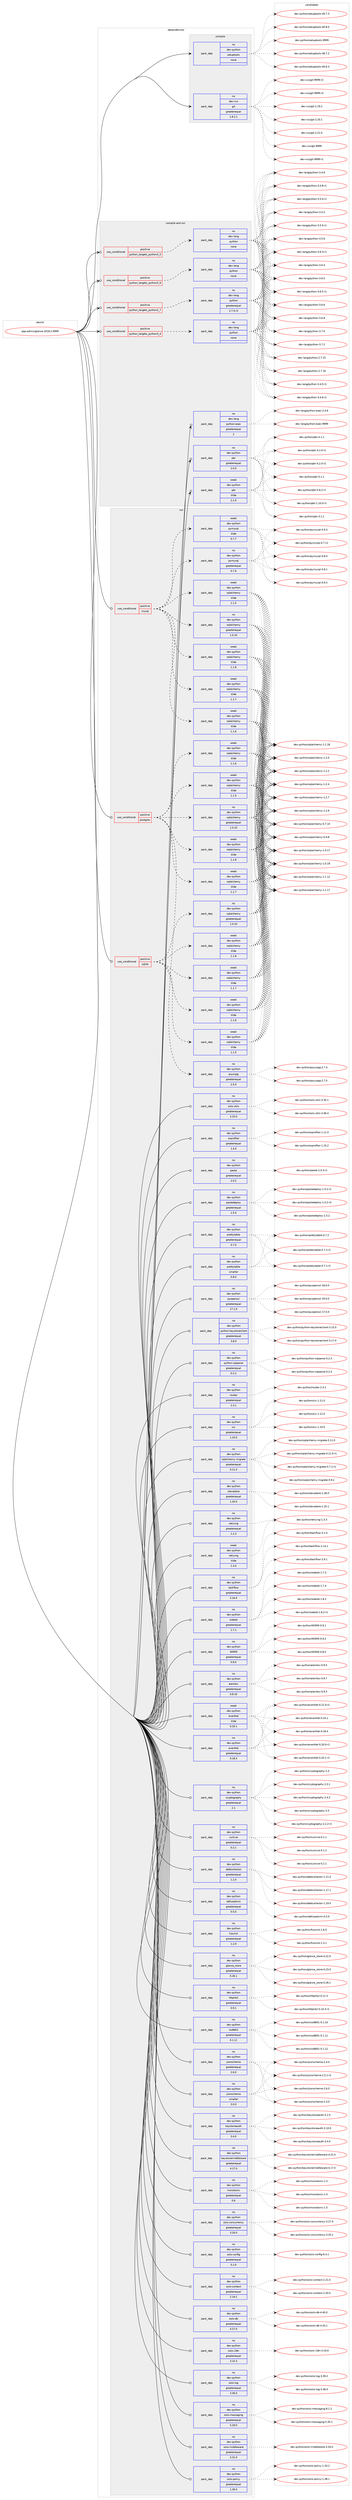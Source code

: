 digraph prolog {

# *************
# Graph options
# *************

newrank=true;
concentrate=true;
compound=true;
graph [rankdir=LR,fontname=Helvetica,fontsize=10,ranksep=1.5];#, ranksep=2.5, nodesep=0.2];
edge  [arrowhead=vee];
node  [fontname=Helvetica,fontsize=10];

# **********
# The ebuild
# **********

subgraph cluster_leftcol {
color=gray;
rank=same;
label=<<i>ebuild</i>>;
id [label="app-admin/glance-2018.2.9999", color=red, width=4, href="../app-admin/glance-2018.2.9999.svg"];
}

# ****************
# The dependencies
# ****************

subgraph cluster_midcol {
color=gray;
label=<<i>dependencies</i>>;
subgraph cluster_compile {
fillcolor="#eeeeee";
style=filled;
label=<<i>compile</i>>;
subgraph pack901275 {
dependency1265950 [label=<<TABLE BORDER="0" CELLBORDER="1" CELLSPACING="0" CELLPADDING="4" WIDTH="220"><TR><TD ROWSPAN="6" CELLPADDING="30">pack_dep</TD></TR><TR><TD WIDTH="110">no</TD></TR><TR><TD>dev-python</TD></TR><TR><TD>setuptools</TD></TR><TR><TD>none</TD></TR><TR><TD></TD></TR></TABLE>>, shape=none, color=blue];
}
id:e -> dependency1265950:w [weight=20,style="solid",arrowhead="vee"];
subgraph pack901276 {
dependency1265951 [label=<<TABLE BORDER="0" CELLBORDER="1" CELLSPACING="0" CELLPADDING="4" WIDTH="220"><TR><TD ROWSPAN="6" CELLPADDING="30">pack_dep</TD></TR><TR><TD WIDTH="110">no</TD></TR><TR><TD>dev-vcs</TD></TR><TR><TD>git</TD></TR><TR><TD>greaterequal</TD></TR><TR><TD>1.8.2.1</TD></TR></TABLE>>, shape=none, color=blue];
}
id:e -> dependency1265951:w [weight=20,style="solid",arrowhead="vee"];
}
subgraph cluster_compileandrun {
fillcolor="#eeeeee";
style=filled;
label=<<i>compile and run</i>>;
subgraph cond345047 {
dependency1265952 [label=<<TABLE BORDER="0" CELLBORDER="1" CELLSPACING="0" CELLPADDING="4"><TR><TD ROWSPAN="3" CELLPADDING="10">use_conditional</TD></TR><TR><TD>positive</TD></TR><TR><TD>python_targets_python2_7</TD></TR></TABLE>>, shape=none, color=red];
subgraph pack901277 {
dependency1265953 [label=<<TABLE BORDER="0" CELLBORDER="1" CELLSPACING="0" CELLPADDING="4" WIDTH="220"><TR><TD ROWSPAN="6" CELLPADDING="30">pack_dep</TD></TR><TR><TD WIDTH="110">no</TD></TR><TR><TD>dev-lang</TD></TR><TR><TD>python</TD></TR><TR><TD>greaterequal</TD></TR><TR><TD>2.7.5-r2</TD></TR></TABLE>>, shape=none, color=blue];
}
dependency1265952:e -> dependency1265953:w [weight=20,style="dashed",arrowhead="vee"];
}
id:e -> dependency1265952:w [weight=20,style="solid",arrowhead="odotvee"];
subgraph cond345048 {
dependency1265954 [label=<<TABLE BORDER="0" CELLBORDER="1" CELLSPACING="0" CELLPADDING="4"><TR><TD ROWSPAN="3" CELLPADDING="10">use_conditional</TD></TR><TR><TD>positive</TD></TR><TR><TD>python_targets_python3_4</TD></TR></TABLE>>, shape=none, color=red];
subgraph pack901278 {
dependency1265955 [label=<<TABLE BORDER="0" CELLBORDER="1" CELLSPACING="0" CELLPADDING="4" WIDTH="220"><TR><TD ROWSPAN="6" CELLPADDING="30">pack_dep</TD></TR><TR><TD WIDTH="110">no</TD></TR><TR><TD>dev-lang</TD></TR><TR><TD>python</TD></TR><TR><TD>none</TD></TR><TR><TD></TD></TR></TABLE>>, shape=none, color=blue];
}
dependency1265954:e -> dependency1265955:w [weight=20,style="dashed",arrowhead="vee"];
}
id:e -> dependency1265954:w [weight=20,style="solid",arrowhead="odotvee"];
subgraph cond345049 {
dependency1265956 [label=<<TABLE BORDER="0" CELLBORDER="1" CELLSPACING="0" CELLPADDING="4"><TR><TD ROWSPAN="3" CELLPADDING="10">use_conditional</TD></TR><TR><TD>positive</TD></TR><TR><TD>python_targets_python3_5</TD></TR></TABLE>>, shape=none, color=red];
subgraph pack901279 {
dependency1265957 [label=<<TABLE BORDER="0" CELLBORDER="1" CELLSPACING="0" CELLPADDING="4" WIDTH="220"><TR><TD ROWSPAN="6" CELLPADDING="30">pack_dep</TD></TR><TR><TD WIDTH="110">no</TD></TR><TR><TD>dev-lang</TD></TR><TR><TD>python</TD></TR><TR><TD>none</TD></TR><TR><TD></TD></TR></TABLE>>, shape=none, color=blue];
}
dependency1265956:e -> dependency1265957:w [weight=20,style="dashed",arrowhead="vee"];
}
id:e -> dependency1265956:w [weight=20,style="solid",arrowhead="odotvee"];
subgraph cond345050 {
dependency1265958 [label=<<TABLE BORDER="0" CELLBORDER="1" CELLSPACING="0" CELLPADDING="4"><TR><TD ROWSPAN="3" CELLPADDING="10">use_conditional</TD></TR><TR><TD>positive</TD></TR><TR><TD>python_targets_python3_6</TD></TR></TABLE>>, shape=none, color=red];
subgraph pack901280 {
dependency1265959 [label=<<TABLE BORDER="0" CELLBORDER="1" CELLSPACING="0" CELLPADDING="4" WIDTH="220"><TR><TD ROWSPAN="6" CELLPADDING="30">pack_dep</TD></TR><TR><TD WIDTH="110">no</TD></TR><TR><TD>dev-lang</TD></TR><TR><TD>python</TD></TR><TR><TD>none</TD></TR><TR><TD></TD></TR></TABLE>>, shape=none, color=blue];
}
dependency1265958:e -> dependency1265959:w [weight=20,style="dashed",arrowhead="vee"];
}
id:e -> dependency1265958:w [weight=20,style="solid",arrowhead="odotvee"];
subgraph pack901281 {
dependency1265960 [label=<<TABLE BORDER="0" CELLBORDER="1" CELLSPACING="0" CELLPADDING="4" WIDTH="220"><TR><TD ROWSPAN="6" CELLPADDING="30">pack_dep</TD></TR><TR><TD WIDTH="110">no</TD></TR><TR><TD>dev-lang</TD></TR><TR><TD>python-exec</TD></TR><TR><TD>greaterequal</TD></TR><TR><TD>2</TD></TR></TABLE>>, shape=none, color=blue];
}
id:e -> dependency1265960:w [weight=20,style="solid",arrowhead="odotvee"];
subgraph pack901282 {
dependency1265961 [label=<<TABLE BORDER="0" CELLBORDER="1" CELLSPACING="0" CELLPADDING="4" WIDTH="220"><TR><TD ROWSPAN="6" CELLPADDING="30">pack_dep</TD></TR><TR><TD WIDTH="110">no</TD></TR><TR><TD>dev-python</TD></TR><TR><TD>pbr</TD></TR><TR><TD>greaterequal</TD></TR><TR><TD>2.0.0</TD></TR></TABLE>>, shape=none, color=blue];
}
id:e -> dependency1265961:w [weight=20,style="solid",arrowhead="odotvee"];
subgraph pack901283 {
dependency1265962 [label=<<TABLE BORDER="0" CELLBORDER="1" CELLSPACING="0" CELLPADDING="4" WIDTH="220"><TR><TD ROWSPAN="6" CELLPADDING="30">pack_dep</TD></TR><TR><TD WIDTH="110">weak</TD></TR><TR><TD>dev-python</TD></TR><TR><TD>pbr</TD></TR><TR><TD>tilde</TD></TR><TR><TD>2.1.0</TD></TR></TABLE>>, shape=none, color=blue];
}
id:e -> dependency1265962:w [weight=20,style="solid",arrowhead="odotvee"];
}
subgraph cluster_run {
fillcolor="#eeeeee";
style=filled;
label=<<i>run</i>>;
subgraph cond345051 {
dependency1265963 [label=<<TABLE BORDER="0" CELLBORDER="1" CELLSPACING="0" CELLPADDING="4"><TR><TD ROWSPAN="3" CELLPADDING="10">use_conditional</TD></TR><TR><TD>positive</TD></TR><TR><TD>mysql</TD></TR></TABLE>>, shape=none, color=red];
subgraph pack901284 {
dependency1265964 [label=<<TABLE BORDER="0" CELLBORDER="1" CELLSPACING="0" CELLPADDING="4" WIDTH="220"><TR><TD ROWSPAN="6" CELLPADDING="30">pack_dep</TD></TR><TR><TD WIDTH="110">no</TD></TR><TR><TD>dev-python</TD></TR><TR><TD>pymysql</TD></TR><TR><TD>greaterequal</TD></TR><TR><TD>0.7.6</TD></TR></TABLE>>, shape=none, color=blue];
}
dependency1265963:e -> dependency1265964:w [weight=20,style="dashed",arrowhead="vee"];
subgraph pack901285 {
dependency1265965 [label=<<TABLE BORDER="0" CELLBORDER="1" CELLSPACING="0" CELLPADDING="4" WIDTH="220"><TR><TD ROWSPAN="6" CELLPADDING="30">pack_dep</TD></TR><TR><TD WIDTH="110">weak</TD></TR><TR><TD>dev-python</TD></TR><TR><TD>pymysql</TD></TR><TR><TD>tilde</TD></TR><TR><TD>0.7.7</TD></TR></TABLE>>, shape=none, color=blue];
}
dependency1265963:e -> dependency1265965:w [weight=20,style="dashed",arrowhead="vee"];
subgraph pack901286 {
dependency1265966 [label=<<TABLE BORDER="0" CELLBORDER="1" CELLSPACING="0" CELLPADDING="4" WIDTH="220"><TR><TD ROWSPAN="6" CELLPADDING="30">pack_dep</TD></TR><TR><TD WIDTH="110">no</TD></TR><TR><TD>dev-python</TD></TR><TR><TD>sqlalchemy</TD></TR><TR><TD>greaterequal</TD></TR><TR><TD>1.0.10</TD></TR></TABLE>>, shape=none, color=blue];
}
dependency1265963:e -> dependency1265966:w [weight=20,style="dashed",arrowhead="vee"];
subgraph pack901287 {
dependency1265967 [label=<<TABLE BORDER="0" CELLBORDER="1" CELLSPACING="0" CELLPADDING="4" WIDTH="220"><TR><TD ROWSPAN="6" CELLPADDING="30">pack_dep</TD></TR><TR><TD WIDTH="110">weak</TD></TR><TR><TD>dev-python</TD></TR><TR><TD>sqlalchemy</TD></TR><TR><TD>tilde</TD></TR><TR><TD>1.1.5</TD></TR></TABLE>>, shape=none, color=blue];
}
dependency1265963:e -> dependency1265967:w [weight=20,style="dashed",arrowhead="vee"];
subgraph pack901288 {
dependency1265968 [label=<<TABLE BORDER="0" CELLBORDER="1" CELLSPACING="0" CELLPADDING="4" WIDTH="220"><TR><TD ROWSPAN="6" CELLPADDING="30">pack_dep</TD></TR><TR><TD WIDTH="110">weak</TD></TR><TR><TD>dev-python</TD></TR><TR><TD>sqlalchemy</TD></TR><TR><TD>tilde</TD></TR><TR><TD>1.1.6</TD></TR></TABLE>>, shape=none, color=blue];
}
dependency1265963:e -> dependency1265968:w [weight=20,style="dashed",arrowhead="vee"];
subgraph pack901289 {
dependency1265969 [label=<<TABLE BORDER="0" CELLBORDER="1" CELLSPACING="0" CELLPADDING="4" WIDTH="220"><TR><TD ROWSPAN="6" CELLPADDING="30">pack_dep</TD></TR><TR><TD WIDTH="110">weak</TD></TR><TR><TD>dev-python</TD></TR><TR><TD>sqlalchemy</TD></TR><TR><TD>tilde</TD></TR><TR><TD>1.1.7</TD></TR></TABLE>>, shape=none, color=blue];
}
dependency1265963:e -> dependency1265969:w [weight=20,style="dashed",arrowhead="vee"];
subgraph pack901290 {
dependency1265970 [label=<<TABLE BORDER="0" CELLBORDER="1" CELLSPACING="0" CELLPADDING="4" WIDTH="220"><TR><TD ROWSPAN="6" CELLPADDING="30">pack_dep</TD></TR><TR><TD WIDTH="110">weak</TD></TR><TR><TD>dev-python</TD></TR><TR><TD>sqlalchemy</TD></TR><TR><TD>tilde</TD></TR><TR><TD>1.1.8</TD></TR></TABLE>>, shape=none, color=blue];
}
dependency1265963:e -> dependency1265970:w [weight=20,style="dashed",arrowhead="vee"];
}
id:e -> dependency1265963:w [weight=20,style="solid",arrowhead="odot"];
subgraph cond345052 {
dependency1265971 [label=<<TABLE BORDER="0" CELLBORDER="1" CELLSPACING="0" CELLPADDING="4"><TR><TD ROWSPAN="3" CELLPADDING="10">use_conditional</TD></TR><TR><TD>positive</TD></TR><TR><TD>postgres</TD></TR></TABLE>>, shape=none, color=red];
subgraph pack901291 {
dependency1265972 [label=<<TABLE BORDER="0" CELLBORDER="1" CELLSPACING="0" CELLPADDING="4" WIDTH="220"><TR><TD ROWSPAN="6" CELLPADDING="30">pack_dep</TD></TR><TR><TD WIDTH="110">no</TD></TR><TR><TD>dev-python</TD></TR><TR><TD>psycopg</TD></TR><TR><TD>greaterequal</TD></TR><TR><TD>2.5.0</TD></TR></TABLE>>, shape=none, color=blue];
}
dependency1265971:e -> dependency1265972:w [weight=20,style="dashed",arrowhead="vee"];
subgraph pack901292 {
dependency1265973 [label=<<TABLE BORDER="0" CELLBORDER="1" CELLSPACING="0" CELLPADDING="4" WIDTH="220"><TR><TD ROWSPAN="6" CELLPADDING="30">pack_dep</TD></TR><TR><TD WIDTH="110">no</TD></TR><TR><TD>dev-python</TD></TR><TR><TD>sqlalchemy</TD></TR><TR><TD>greaterequal</TD></TR><TR><TD>1.0.10</TD></TR></TABLE>>, shape=none, color=blue];
}
dependency1265971:e -> dependency1265973:w [weight=20,style="dashed",arrowhead="vee"];
subgraph pack901293 {
dependency1265974 [label=<<TABLE BORDER="0" CELLBORDER="1" CELLSPACING="0" CELLPADDING="4" WIDTH="220"><TR><TD ROWSPAN="6" CELLPADDING="30">pack_dep</TD></TR><TR><TD WIDTH="110">weak</TD></TR><TR><TD>dev-python</TD></TR><TR><TD>sqlalchemy</TD></TR><TR><TD>tilde</TD></TR><TR><TD>1.1.5</TD></TR></TABLE>>, shape=none, color=blue];
}
dependency1265971:e -> dependency1265974:w [weight=20,style="dashed",arrowhead="vee"];
subgraph pack901294 {
dependency1265975 [label=<<TABLE BORDER="0" CELLBORDER="1" CELLSPACING="0" CELLPADDING="4" WIDTH="220"><TR><TD ROWSPAN="6" CELLPADDING="30">pack_dep</TD></TR><TR><TD WIDTH="110">weak</TD></TR><TR><TD>dev-python</TD></TR><TR><TD>sqlalchemy</TD></TR><TR><TD>tilde</TD></TR><TR><TD>1.1.6</TD></TR></TABLE>>, shape=none, color=blue];
}
dependency1265971:e -> dependency1265975:w [weight=20,style="dashed",arrowhead="vee"];
subgraph pack901295 {
dependency1265976 [label=<<TABLE BORDER="0" CELLBORDER="1" CELLSPACING="0" CELLPADDING="4" WIDTH="220"><TR><TD ROWSPAN="6" CELLPADDING="30">pack_dep</TD></TR><TR><TD WIDTH="110">weak</TD></TR><TR><TD>dev-python</TD></TR><TR><TD>sqlalchemy</TD></TR><TR><TD>tilde</TD></TR><TR><TD>1.1.7</TD></TR></TABLE>>, shape=none, color=blue];
}
dependency1265971:e -> dependency1265976:w [weight=20,style="dashed",arrowhead="vee"];
subgraph pack901296 {
dependency1265977 [label=<<TABLE BORDER="0" CELLBORDER="1" CELLSPACING="0" CELLPADDING="4" WIDTH="220"><TR><TD ROWSPAN="6" CELLPADDING="30">pack_dep</TD></TR><TR><TD WIDTH="110">weak</TD></TR><TR><TD>dev-python</TD></TR><TR><TD>sqlalchemy</TD></TR><TR><TD>tilde</TD></TR><TR><TD>1.1.8</TD></TR></TABLE>>, shape=none, color=blue];
}
dependency1265971:e -> dependency1265977:w [weight=20,style="dashed",arrowhead="vee"];
}
id:e -> dependency1265971:w [weight=20,style="solid",arrowhead="odot"];
subgraph cond345053 {
dependency1265978 [label=<<TABLE BORDER="0" CELLBORDER="1" CELLSPACING="0" CELLPADDING="4"><TR><TD ROWSPAN="3" CELLPADDING="10">use_conditional</TD></TR><TR><TD>positive</TD></TR><TR><TD>sqlite</TD></TR></TABLE>>, shape=none, color=red];
subgraph pack901297 {
dependency1265979 [label=<<TABLE BORDER="0" CELLBORDER="1" CELLSPACING="0" CELLPADDING="4" WIDTH="220"><TR><TD ROWSPAN="6" CELLPADDING="30">pack_dep</TD></TR><TR><TD WIDTH="110">no</TD></TR><TR><TD>dev-python</TD></TR><TR><TD>sqlalchemy</TD></TR><TR><TD>greaterequal</TD></TR><TR><TD>1.0.10</TD></TR></TABLE>>, shape=none, color=blue];
}
dependency1265978:e -> dependency1265979:w [weight=20,style="dashed",arrowhead="vee"];
subgraph pack901298 {
dependency1265980 [label=<<TABLE BORDER="0" CELLBORDER="1" CELLSPACING="0" CELLPADDING="4" WIDTH="220"><TR><TD ROWSPAN="6" CELLPADDING="30">pack_dep</TD></TR><TR><TD WIDTH="110">weak</TD></TR><TR><TD>dev-python</TD></TR><TR><TD>sqlalchemy</TD></TR><TR><TD>tilde</TD></TR><TR><TD>1.1.5</TD></TR></TABLE>>, shape=none, color=blue];
}
dependency1265978:e -> dependency1265980:w [weight=20,style="dashed",arrowhead="vee"];
subgraph pack901299 {
dependency1265981 [label=<<TABLE BORDER="0" CELLBORDER="1" CELLSPACING="0" CELLPADDING="4" WIDTH="220"><TR><TD ROWSPAN="6" CELLPADDING="30">pack_dep</TD></TR><TR><TD WIDTH="110">weak</TD></TR><TR><TD>dev-python</TD></TR><TR><TD>sqlalchemy</TD></TR><TR><TD>tilde</TD></TR><TR><TD>1.1.6</TD></TR></TABLE>>, shape=none, color=blue];
}
dependency1265978:e -> dependency1265981:w [weight=20,style="dashed",arrowhead="vee"];
subgraph pack901300 {
dependency1265982 [label=<<TABLE BORDER="0" CELLBORDER="1" CELLSPACING="0" CELLPADDING="4" WIDTH="220"><TR><TD ROWSPAN="6" CELLPADDING="30">pack_dep</TD></TR><TR><TD WIDTH="110">weak</TD></TR><TR><TD>dev-python</TD></TR><TR><TD>sqlalchemy</TD></TR><TR><TD>tilde</TD></TR><TR><TD>1.1.7</TD></TR></TABLE>>, shape=none, color=blue];
}
dependency1265978:e -> dependency1265982:w [weight=20,style="dashed",arrowhead="vee"];
subgraph pack901301 {
dependency1265983 [label=<<TABLE BORDER="0" CELLBORDER="1" CELLSPACING="0" CELLPADDING="4" WIDTH="220"><TR><TD ROWSPAN="6" CELLPADDING="30">pack_dep</TD></TR><TR><TD WIDTH="110">weak</TD></TR><TR><TD>dev-python</TD></TR><TR><TD>sqlalchemy</TD></TR><TR><TD>tilde</TD></TR><TR><TD>1.1.8</TD></TR></TABLE>>, shape=none, color=blue];
}
dependency1265978:e -> dependency1265983:w [weight=20,style="dashed",arrowhead="vee"];
}
id:e -> dependency1265978:w [weight=20,style="solid",arrowhead="odot"];
subgraph pack901302 {
dependency1265984 [label=<<TABLE BORDER="0" CELLBORDER="1" CELLSPACING="0" CELLPADDING="4" WIDTH="220"><TR><TD ROWSPAN="6" CELLPADDING="30">pack_dep</TD></TR><TR><TD WIDTH="110">no</TD></TR><TR><TD>dev-python</TD></TR><TR><TD>WSME</TD></TR><TR><TD>greaterequal</TD></TR><TR><TD>0.8.0</TD></TR></TABLE>>, shape=none, color=blue];
}
id:e -> dependency1265984:w [weight=20,style="solid",arrowhead="odot"];
subgraph pack901303 {
dependency1265985 [label=<<TABLE BORDER="0" CELLBORDER="1" CELLSPACING="0" CELLPADDING="4" WIDTH="220"><TR><TD ROWSPAN="6" CELLPADDING="30">pack_dep</TD></TR><TR><TD WIDTH="110">no</TD></TR><TR><TD>dev-python</TD></TR><TR><TD>alembic</TD></TR><TR><TD>greaterequal</TD></TR><TR><TD>0.8.10</TD></TR></TABLE>>, shape=none, color=blue];
}
id:e -> dependency1265985:w [weight=20,style="solid",arrowhead="odot"];
subgraph pack901304 {
dependency1265986 [label=<<TABLE BORDER="0" CELLBORDER="1" CELLSPACING="0" CELLPADDING="4" WIDTH="220"><TR><TD ROWSPAN="6" CELLPADDING="30">pack_dep</TD></TR><TR><TD WIDTH="110">no</TD></TR><TR><TD>dev-python</TD></TR><TR><TD>cryptography</TD></TR><TR><TD>greaterequal</TD></TR><TR><TD>2.1</TD></TR></TABLE>>, shape=none, color=blue];
}
id:e -> dependency1265986:w [weight=20,style="solid",arrowhead="odot"];
subgraph pack901305 {
dependency1265987 [label=<<TABLE BORDER="0" CELLBORDER="1" CELLSPACING="0" CELLPADDING="4" WIDTH="220"><TR><TD ROWSPAN="6" CELLPADDING="30">pack_dep</TD></TR><TR><TD WIDTH="110">no</TD></TR><TR><TD>dev-python</TD></TR><TR><TD>cursive</TD></TR><TR><TD>greaterequal</TD></TR><TR><TD>0.2.1</TD></TR></TABLE>>, shape=none, color=blue];
}
id:e -> dependency1265987:w [weight=20,style="solid",arrowhead="odot"];
subgraph pack901306 {
dependency1265988 [label=<<TABLE BORDER="0" CELLBORDER="1" CELLSPACING="0" CELLPADDING="4" WIDTH="220"><TR><TD ROWSPAN="6" CELLPADDING="30">pack_dep</TD></TR><TR><TD WIDTH="110">no</TD></TR><TR><TD>dev-python</TD></TR><TR><TD>debtcollector</TD></TR><TR><TD>greaterequal</TD></TR><TR><TD>1.2.0</TD></TR></TABLE>>, shape=none, color=blue];
}
id:e -> dependency1265988:w [weight=20,style="solid",arrowhead="odot"];
subgraph pack901307 {
dependency1265989 [label=<<TABLE BORDER="0" CELLBORDER="1" CELLSPACING="0" CELLPADDING="4" WIDTH="220"><TR><TD ROWSPAN="6" CELLPADDING="30">pack_dep</TD></TR><TR><TD WIDTH="110">no</TD></TR><TR><TD>dev-python</TD></TR><TR><TD>defusedxml</TD></TR><TR><TD>greaterequal</TD></TR><TR><TD>0.5.0</TD></TR></TABLE>>, shape=none, color=blue];
}
id:e -> dependency1265989:w [weight=20,style="solid",arrowhead="odot"];
subgraph pack901308 {
dependency1265990 [label=<<TABLE BORDER="0" CELLBORDER="1" CELLSPACING="0" CELLPADDING="4" WIDTH="220"><TR><TD ROWSPAN="6" CELLPADDING="30">pack_dep</TD></TR><TR><TD WIDTH="110">no</TD></TR><TR><TD>dev-python</TD></TR><TR><TD>eventlet</TD></TR><TR><TD>greaterequal</TD></TR><TR><TD>0.18.4</TD></TR></TABLE>>, shape=none, color=blue];
}
id:e -> dependency1265990:w [weight=20,style="solid",arrowhead="odot"];
subgraph pack901309 {
dependency1265991 [label=<<TABLE BORDER="0" CELLBORDER="1" CELLSPACING="0" CELLPADDING="4" WIDTH="220"><TR><TD ROWSPAN="6" CELLPADDING="30">pack_dep</TD></TR><TR><TD WIDTH="110">no</TD></TR><TR><TD>dev-python</TD></TR><TR><TD>futurist</TD></TR><TR><TD>greaterequal</TD></TR><TR><TD>1.2.0</TD></TR></TABLE>>, shape=none, color=blue];
}
id:e -> dependency1265991:w [weight=20,style="solid",arrowhead="odot"];
subgraph pack901310 {
dependency1265992 [label=<<TABLE BORDER="0" CELLBORDER="1" CELLSPACING="0" CELLPADDING="4" WIDTH="220"><TR><TD ROWSPAN="6" CELLPADDING="30">pack_dep</TD></TR><TR><TD WIDTH="110">no</TD></TR><TR><TD>dev-python</TD></TR><TR><TD>glance_store</TD></TR><TR><TD>greaterequal</TD></TR><TR><TD>0.26.1</TD></TR></TABLE>>, shape=none, color=blue];
}
id:e -> dependency1265992:w [weight=20,style="solid",arrowhead="odot"];
subgraph pack901311 {
dependency1265993 [label=<<TABLE BORDER="0" CELLBORDER="1" CELLSPACING="0" CELLPADDING="4" WIDTH="220"><TR><TD ROWSPAN="6" CELLPADDING="30">pack_dep</TD></TR><TR><TD WIDTH="110">no</TD></TR><TR><TD>dev-python</TD></TR><TR><TD>httplib2</TD></TR><TR><TD>greaterequal</TD></TR><TR><TD>0.9.1</TD></TR></TABLE>>, shape=none, color=blue];
}
id:e -> dependency1265993:w [weight=20,style="solid",arrowhead="odot"];
subgraph pack901312 {
dependency1265994 [label=<<TABLE BORDER="0" CELLBORDER="1" CELLSPACING="0" CELLPADDING="4" WIDTH="220"><TR><TD ROWSPAN="6" CELLPADDING="30">pack_dep</TD></TR><TR><TD WIDTH="110">no</TD></TR><TR><TD>dev-python</TD></TR><TR><TD>iso8601</TD></TR><TR><TD>greaterequal</TD></TR><TR><TD>0.1.11</TD></TR></TABLE>>, shape=none, color=blue];
}
id:e -> dependency1265994:w [weight=20,style="solid",arrowhead="odot"];
subgraph pack901313 {
dependency1265995 [label=<<TABLE BORDER="0" CELLBORDER="1" CELLSPACING="0" CELLPADDING="4" WIDTH="220"><TR><TD ROWSPAN="6" CELLPADDING="30">pack_dep</TD></TR><TR><TD WIDTH="110">no</TD></TR><TR><TD>dev-python</TD></TR><TR><TD>jsonschema</TD></TR><TR><TD>greaterequal</TD></TR><TR><TD>2.6.0</TD></TR></TABLE>>, shape=none, color=blue];
}
id:e -> dependency1265995:w [weight=20,style="solid",arrowhead="odot"];
subgraph pack901314 {
dependency1265996 [label=<<TABLE BORDER="0" CELLBORDER="1" CELLSPACING="0" CELLPADDING="4" WIDTH="220"><TR><TD ROWSPAN="6" CELLPADDING="30">pack_dep</TD></TR><TR><TD WIDTH="110">no</TD></TR><TR><TD>dev-python</TD></TR><TR><TD>jsonschema</TD></TR><TR><TD>smaller</TD></TR><TR><TD>3.0.0</TD></TR></TABLE>>, shape=none, color=blue];
}
id:e -> dependency1265996:w [weight=20,style="solid",arrowhead="odot"];
subgraph pack901315 {
dependency1265997 [label=<<TABLE BORDER="0" CELLBORDER="1" CELLSPACING="0" CELLPADDING="4" WIDTH="220"><TR><TD ROWSPAN="6" CELLPADDING="30">pack_dep</TD></TR><TR><TD WIDTH="110">no</TD></TR><TR><TD>dev-python</TD></TR><TR><TD>keystoneauth</TD></TR><TR><TD>greaterequal</TD></TR><TR><TD>3.4.0</TD></TR></TABLE>>, shape=none, color=blue];
}
id:e -> dependency1265997:w [weight=20,style="solid",arrowhead="odot"];
subgraph pack901316 {
dependency1265998 [label=<<TABLE BORDER="0" CELLBORDER="1" CELLSPACING="0" CELLPADDING="4" WIDTH="220"><TR><TD ROWSPAN="6" CELLPADDING="30">pack_dep</TD></TR><TR><TD WIDTH="110">no</TD></TR><TR><TD>dev-python</TD></TR><TR><TD>keystonemiddleware</TD></TR><TR><TD>greaterequal</TD></TR><TR><TD>4.17.0</TD></TR></TABLE>>, shape=none, color=blue];
}
id:e -> dependency1265998:w [weight=20,style="solid",arrowhead="odot"];
subgraph pack901317 {
dependency1265999 [label=<<TABLE BORDER="0" CELLBORDER="1" CELLSPACING="0" CELLPADDING="4" WIDTH="220"><TR><TD ROWSPAN="6" CELLPADDING="30">pack_dep</TD></TR><TR><TD WIDTH="110">no</TD></TR><TR><TD>dev-python</TD></TR><TR><TD>monotonic</TD></TR><TR><TD>greaterequal</TD></TR><TR><TD>0.6</TD></TR></TABLE>>, shape=none, color=blue];
}
id:e -> dependency1265999:w [weight=20,style="solid",arrowhead="odot"];
subgraph pack901318 {
dependency1266000 [label=<<TABLE BORDER="0" CELLBORDER="1" CELLSPACING="0" CELLPADDING="4" WIDTH="220"><TR><TD ROWSPAN="6" CELLPADDING="30">pack_dep</TD></TR><TR><TD WIDTH="110">no</TD></TR><TR><TD>dev-python</TD></TR><TR><TD>oslo-concurrency</TD></TR><TR><TD>greaterequal</TD></TR><TR><TD>3.26.0</TD></TR></TABLE>>, shape=none, color=blue];
}
id:e -> dependency1266000:w [weight=20,style="solid",arrowhead="odot"];
subgraph pack901319 {
dependency1266001 [label=<<TABLE BORDER="0" CELLBORDER="1" CELLSPACING="0" CELLPADDING="4" WIDTH="220"><TR><TD ROWSPAN="6" CELLPADDING="30">pack_dep</TD></TR><TR><TD WIDTH="110">no</TD></TR><TR><TD>dev-python</TD></TR><TR><TD>oslo-config</TD></TR><TR><TD>greaterequal</TD></TR><TR><TD>5.2.0</TD></TR></TABLE>>, shape=none, color=blue];
}
id:e -> dependency1266001:w [weight=20,style="solid",arrowhead="odot"];
subgraph pack901320 {
dependency1266002 [label=<<TABLE BORDER="0" CELLBORDER="1" CELLSPACING="0" CELLPADDING="4" WIDTH="220"><TR><TD ROWSPAN="6" CELLPADDING="30">pack_dep</TD></TR><TR><TD WIDTH="110">no</TD></TR><TR><TD>dev-python</TD></TR><TR><TD>oslo-context</TD></TR><TR><TD>greaterequal</TD></TR><TR><TD>2.19.2</TD></TR></TABLE>>, shape=none, color=blue];
}
id:e -> dependency1266002:w [weight=20,style="solid",arrowhead="odot"];
subgraph pack901321 {
dependency1266003 [label=<<TABLE BORDER="0" CELLBORDER="1" CELLSPACING="0" CELLPADDING="4" WIDTH="220"><TR><TD ROWSPAN="6" CELLPADDING="30">pack_dep</TD></TR><TR><TD WIDTH="110">no</TD></TR><TR><TD>dev-python</TD></TR><TR><TD>oslo-db</TD></TR><TR><TD>greaterequal</TD></TR><TR><TD>4.27.0</TD></TR></TABLE>>, shape=none, color=blue];
}
id:e -> dependency1266003:w [weight=20,style="solid",arrowhead="odot"];
subgraph pack901322 {
dependency1266004 [label=<<TABLE BORDER="0" CELLBORDER="1" CELLSPACING="0" CELLPADDING="4" WIDTH="220"><TR><TD ROWSPAN="6" CELLPADDING="30">pack_dep</TD></TR><TR><TD WIDTH="110">no</TD></TR><TR><TD>dev-python</TD></TR><TR><TD>oslo-i18n</TD></TR><TR><TD>greaterequal</TD></TR><TR><TD>3.15.3</TD></TR></TABLE>>, shape=none, color=blue];
}
id:e -> dependency1266004:w [weight=20,style="solid",arrowhead="odot"];
subgraph pack901323 {
dependency1266005 [label=<<TABLE BORDER="0" CELLBORDER="1" CELLSPACING="0" CELLPADDING="4" WIDTH="220"><TR><TD ROWSPAN="6" CELLPADDING="30">pack_dep</TD></TR><TR><TD WIDTH="110">no</TD></TR><TR><TD>dev-python</TD></TR><TR><TD>oslo-log</TD></TR><TR><TD>greaterequal</TD></TR><TR><TD>3.36.0</TD></TR></TABLE>>, shape=none, color=blue];
}
id:e -> dependency1266005:w [weight=20,style="solid",arrowhead="odot"];
subgraph pack901324 {
dependency1266006 [label=<<TABLE BORDER="0" CELLBORDER="1" CELLSPACING="0" CELLPADDING="4" WIDTH="220"><TR><TD ROWSPAN="6" CELLPADDING="30">pack_dep</TD></TR><TR><TD WIDTH="110">no</TD></TR><TR><TD>dev-python</TD></TR><TR><TD>oslo-messaging</TD></TR><TR><TD>greaterequal</TD></TR><TR><TD>5.29.0</TD></TR></TABLE>>, shape=none, color=blue];
}
id:e -> dependency1266006:w [weight=20,style="solid",arrowhead="odot"];
subgraph pack901325 {
dependency1266007 [label=<<TABLE BORDER="0" CELLBORDER="1" CELLSPACING="0" CELLPADDING="4" WIDTH="220"><TR><TD ROWSPAN="6" CELLPADDING="30">pack_dep</TD></TR><TR><TD WIDTH="110">no</TD></TR><TR><TD>dev-python</TD></TR><TR><TD>oslo-middleware</TD></TR><TR><TD>greaterequal</TD></TR><TR><TD>3.31.0</TD></TR></TABLE>>, shape=none, color=blue];
}
id:e -> dependency1266007:w [weight=20,style="solid",arrowhead="odot"];
subgraph pack901326 {
dependency1266008 [label=<<TABLE BORDER="0" CELLBORDER="1" CELLSPACING="0" CELLPADDING="4" WIDTH="220"><TR><TD ROWSPAN="6" CELLPADDING="30">pack_dep</TD></TR><TR><TD WIDTH="110">no</TD></TR><TR><TD>dev-python</TD></TR><TR><TD>oslo-policy</TD></TR><TR><TD>greaterequal</TD></TR><TR><TD>1.30.0</TD></TR></TABLE>>, shape=none, color=blue];
}
id:e -> dependency1266008:w [weight=20,style="solid",arrowhead="odot"];
subgraph pack901327 {
dependency1266009 [label=<<TABLE BORDER="0" CELLBORDER="1" CELLSPACING="0" CELLPADDING="4" WIDTH="220"><TR><TD ROWSPAN="6" CELLPADDING="30">pack_dep</TD></TR><TR><TD WIDTH="110">no</TD></TR><TR><TD>dev-python</TD></TR><TR><TD>oslo-utils</TD></TR><TR><TD>greaterequal</TD></TR><TR><TD>3.33.0</TD></TR></TABLE>>, shape=none, color=blue];
}
id:e -> dependency1266009:w [weight=20,style="solid",arrowhead="odot"];
subgraph pack901328 {
dependency1266010 [label=<<TABLE BORDER="0" CELLBORDER="1" CELLSPACING="0" CELLPADDING="4" WIDTH="220"><TR><TD ROWSPAN="6" CELLPADDING="30">pack_dep</TD></TR><TR><TD WIDTH="110">no</TD></TR><TR><TD>dev-python</TD></TR><TR><TD>osprofiler</TD></TR><TR><TD>greaterequal</TD></TR><TR><TD>1.4.0</TD></TR></TABLE>>, shape=none, color=blue];
}
id:e -> dependency1266010:w [weight=20,style="solid",arrowhead="odot"];
subgraph pack901329 {
dependency1266011 [label=<<TABLE BORDER="0" CELLBORDER="1" CELLSPACING="0" CELLPADDING="4" WIDTH="220"><TR><TD ROWSPAN="6" CELLPADDING="30">pack_dep</TD></TR><TR><TD WIDTH="110">no</TD></TR><TR><TD>dev-python</TD></TR><TR><TD>paste</TD></TR><TR><TD>greaterequal</TD></TR><TR><TD>2.0.2</TD></TR></TABLE>>, shape=none, color=blue];
}
id:e -> dependency1266011:w [weight=20,style="solid",arrowhead="odot"];
subgraph pack901330 {
dependency1266012 [label=<<TABLE BORDER="0" CELLBORDER="1" CELLSPACING="0" CELLPADDING="4" WIDTH="220"><TR><TD ROWSPAN="6" CELLPADDING="30">pack_dep</TD></TR><TR><TD WIDTH="110">no</TD></TR><TR><TD>dev-python</TD></TR><TR><TD>pastedeploy</TD></TR><TR><TD>greaterequal</TD></TR><TR><TD>1.5.0</TD></TR></TABLE>>, shape=none, color=blue];
}
id:e -> dependency1266012:w [weight=20,style="solid",arrowhead="odot"];
subgraph pack901331 {
dependency1266013 [label=<<TABLE BORDER="0" CELLBORDER="1" CELLSPACING="0" CELLPADDING="4" WIDTH="220"><TR><TD ROWSPAN="6" CELLPADDING="30">pack_dep</TD></TR><TR><TD WIDTH="110">no</TD></TR><TR><TD>dev-python</TD></TR><TR><TD>prettytable</TD></TR><TR><TD>greaterequal</TD></TR><TR><TD>0.7.0</TD></TR></TABLE>>, shape=none, color=blue];
}
id:e -> dependency1266013:w [weight=20,style="solid",arrowhead="odot"];
subgraph pack901332 {
dependency1266014 [label=<<TABLE BORDER="0" CELLBORDER="1" CELLSPACING="0" CELLPADDING="4" WIDTH="220"><TR><TD ROWSPAN="6" CELLPADDING="30">pack_dep</TD></TR><TR><TD WIDTH="110">no</TD></TR><TR><TD>dev-python</TD></TR><TR><TD>prettytable</TD></TR><TR><TD>smaller</TD></TR><TR><TD>0.8.0</TD></TR></TABLE>>, shape=none, color=blue];
}
id:e -> dependency1266014:w [weight=20,style="solid",arrowhead="odot"];
subgraph pack901333 {
dependency1266015 [label=<<TABLE BORDER="0" CELLBORDER="1" CELLSPACING="0" CELLPADDING="4" WIDTH="220"><TR><TD ROWSPAN="6" CELLPADDING="30">pack_dep</TD></TR><TR><TD WIDTH="110">no</TD></TR><TR><TD>dev-python</TD></TR><TR><TD>pyopenssl</TD></TR><TR><TD>greaterequal</TD></TR><TR><TD>17.1.0</TD></TR></TABLE>>, shape=none, color=blue];
}
id:e -> dependency1266015:w [weight=20,style="solid",arrowhead="odot"];
subgraph pack901334 {
dependency1266016 [label=<<TABLE BORDER="0" CELLBORDER="1" CELLSPACING="0" CELLPADDING="4" WIDTH="220"><TR><TD ROWSPAN="6" CELLPADDING="30">pack_dep</TD></TR><TR><TD WIDTH="110">no</TD></TR><TR><TD>dev-python</TD></TR><TR><TD>python-keystoneclient</TD></TR><TR><TD>greaterequal</TD></TR><TR><TD>3.8.0</TD></TR></TABLE>>, shape=none, color=blue];
}
id:e -> dependency1266016:w [weight=20,style="solid",arrowhead="odot"];
subgraph pack901335 {
dependency1266017 [label=<<TABLE BORDER="0" CELLBORDER="1" CELLSPACING="0" CELLPADDING="4" WIDTH="220"><TR><TD ROWSPAN="6" CELLPADDING="30">pack_dep</TD></TR><TR><TD WIDTH="110">no</TD></TR><TR><TD>dev-python</TD></TR><TR><TD>python-sqlparse</TD></TR><TR><TD>greaterequal</TD></TR><TR><TD>0.2.2</TD></TR></TABLE>>, shape=none, color=blue];
}
id:e -> dependency1266017:w [weight=20,style="solid",arrowhead="odot"];
subgraph pack901336 {
dependency1266018 [label=<<TABLE BORDER="0" CELLBORDER="1" CELLSPACING="0" CELLPADDING="4" WIDTH="220"><TR><TD ROWSPAN="6" CELLPADDING="30">pack_dep</TD></TR><TR><TD WIDTH="110">no</TD></TR><TR><TD>dev-python</TD></TR><TR><TD>retrying</TD></TR><TR><TD>greaterequal</TD></TR><TR><TD>1.2.3</TD></TR></TABLE>>, shape=none, color=blue];
}
id:e -> dependency1266018:w [weight=20,style="solid",arrowhead="odot"];
subgraph pack901337 {
dependency1266019 [label=<<TABLE BORDER="0" CELLBORDER="1" CELLSPACING="0" CELLPADDING="4" WIDTH="220"><TR><TD ROWSPAN="6" CELLPADDING="30">pack_dep</TD></TR><TR><TD WIDTH="110">no</TD></TR><TR><TD>dev-python</TD></TR><TR><TD>routes</TD></TR><TR><TD>greaterequal</TD></TR><TR><TD>2.3.1</TD></TR></TABLE>>, shape=none, color=blue];
}
id:e -> dependency1266019:w [weight=20,style="solid",arrowhead="odot"];
subgraph pack901338 {
dependency1266020 [label=<<TABLE BORDER="0" CELLBORDER="1" CELLSPACING="0" CELLPADDING="4" WIDTH="220"><TR><TD ROWSPAN="6" CELLPADDING="30">pack_dep</TD></TR><TR><TD WIDTH="110">no</TD></TR><TR><TD>dev-python</TD></TR><TR><TD>six</TD></TR><TR><TD>greaterequal</TD></TR><TR><TD>1.10.0</TD></TR></TABLE>>, shape=none, color=blue];
}
id:e -> dependency1266020:w [weight=20,style="solid",arrowhead="odot"];
subgraph pack901339 {
dependency1266021 [label=<<TABLE BORDER="0" CELLBORDER="1" CELLSPACING="0" CELLPADDING="4" WIDTH="220"><TR><TD ROWSPAN="6" CELLPADDING="30">pack_dep</TD></TR><TR><TD WIDTH="110">no</TD></TR><TR><TD>dev-python</TD></TR><TR><TD>sqlalchemy-migrate</TD></TR><TR><TD>greaterequal</TD></TR><TR><TD>0.11.0</TD></TR></TABLE>>, shape=none, color=blue];
}
id:e -> dependency1266021:w [weight=20,style="solid",arrowhead="odot"];
subgraph pack901340 {
dependency1266022 [label=<<TABLE BORDER="0" CELLBORDER="1" CELLSPACING="0" CELLPADDING="4" WIDTH="220"><TR><TD ROWSPAN="6" CELLPADDING="30">pack_dep</TD></TR><TR><TD WIDTH="110">no</TD></TR><TR><TD>dev-python</TD></TR><TR><TD>stevedore</TD></TR><TR><TD>greaterequal</TD></TR><TR><TD>1.20.0</TD></TR></TABLE>>, shape=none, color=blue];
}
id:e -> dependency1266022:w [weight=20,style="solid",arrowhead="odot"];
subgraph pack901341 {
dependency1266023 [label=<<TABLE BORDER="0" CELLBORDER="1" CELLSPACING="0" CELLPADDING="4" WIDTH="220"><TR><TD ROWSPAN="6" CELLPADDING="30">pack_dep</TD></TR><TR><TD WIDTH="110">no</TD></TR><TR><TD>dev-python</TD></TR><TR><TD>taskflow</TD></TR><TR><TD>greaterequal</TD></TR><TR><TD>2.16.0</TD></TR></TABLE>>, shape=none, color=blue];
}
id:e -> dependency1266023:w [weight=20,style="solid",arrowhead="odot"];
subgraph pack901342 {
dependency1266024 [label=<<TABLE BORDER="0" CELLBORDER="1" CELLSPACING="0" CELLPADDING="4" WIDTH="220"><TR><TD ROWSPAN="6" CELLPADDING="30">pack_dep</TD></TR><TR><TD WIDTH="110">no</TD></TR><TR><TD>dev-python</TD></TR><TR><TD>webob</TD></TR><TR><TD>greaterequal</TD></TR><TR><TD>1.7.1</TD></TR></TABLE>>, shape=none, color=blue];
}
id:e -> dependency1266024:w [weight=20,style="solid",arrowhead="odot"];
subgraph pack901343 {
dependency1266025 [label=<<TABLE BORDER="0" CELLBORDER="1" CELLSPACING="0" CELLPADDING="4" WIDTH="220"><TR><TD ROWSPAN="6" CELLPADDING="30">pack_dep</TD></TR><TR><TD WIDTH="110">weak</TD></TR><TR><TD>dev-python</TD></TR><TR><TD>eventlet</TD></TR><TR><TD>tilde</TD></TR><TR><TD>0.20.1</TD></TR></TABLE>>, shape=none, color=blue];
}
id:e -> dependency1266025:w [weight=20,style="solid",arrowhead="odot"];
subgraph pack901344 {
dependency1266026 [label=<<TABLE BORDER="0" CELLBORDER="1" CELLSPACING="0" CELLPADDING="4" WIDTH="220"><TR><TD ROWSPAN="6" CELLPADDING="30">pack_dep</TD></TR><TR><TD WIDTH="110">weak</TD></TR><TR><TD>dev-python</TD></TR><TR><TD>retrying</TD></TR><TR><TD>tilde</TD></TR><TR><TD>1.3.0</TD></TR></TABLE>>, shape=none, color=blue];
}
id:e -> dependency1266026:w [weight=20,style="solid",arrowhead="odot"];
}
}

# **************
# The candidates
# **************

subgraph cluster_choices {
rank=same;
color=gray;
label=<<i>candidates</i>>;

subgraph choice901275 {
color=black;
nodesep=1;
choice100101118451121211161041111104711510111611711211611111110811545515446554650 [label="dev-python/setuptools-36.7.2", color=red, width=4,href="../dev-python/setuptools-36.7.2.svg"];
choice100101118451121211161041111104711510111611711211611111110811545524846544651 [label="dev-python/setuptools-40.6.3", color=red, width=4,href="../dev-python/setuptools-40.6.3.svg"];
choice100101118451121211161041111104711510111611711211611111110811545524846554651 [label="dev-python/setuptools-40.7.3", color=red, width=4,href="../dev-python/setuptools-40.7.3.svg"];
choice100101118451121211161041111104711510111611711211611111110811545524846564648 [label="dev-python/setuptools-40.8.0", color=red, width=4,href="../dev-python/setuptools-40.8.0.svg"];
choice10010111845112121116104111110471151011161171121161111111081154557575757 [label="dev-python/setuptools-9999", color=red, width=4,href="../dev-python/setuptools-9999.svg"];
dependency1265950:e -> choice100101118451121211161041111104711510111611711211611111110811545515446554650:w [style=dotted,weight="100"];
dependency1265950:e -> choice100101118451121211161041111104711510111611711211611111110811545524846544651:w [style=dotted,weight="100"];
dependency1265950:e -> choice100101118451121211161041111104711510111611711211611111110811545524846554651:w [style=dotted,weight="100"];
dependency1265950:e -> choice100101118451121211161041111104711510111611711211611111110811545524846564648:w [style=dotted,weight="100"];
dependency1265950:e -> choice10010111845112121116104111110471151011161171121161111111081154557575757:w [style=dotted,weight="100"];
}
subgraph choice901276 {
color=black;
nodesep=1;
choice10010111845118991154710310511645504649574650 [label="dev-vcs/git-2.19.2", color=red, width=4,href="../dev-vcs/git-2.19.2.svg"];
choice10010111845118991154710310511645504650484649 [label="dev-vcs/git-2.20.1", color=red, width=4,href="../dev-vcs/git-2.20.1.svg"];
choice10010111845118991154710310511645504650494648 [label="dev-vcs/git-2.21.0", color=red, width=4,href="../dev-vcs/git-2.21.0.svg"];
choice1001011184511899115471031051164557575757 [label="dev-vcs/git-9999", color=red, width=4,href="../dev-vcs/git-9999.svg"];
choice10010111845118991154710310511645575757574511449 [label="dev-vcs/git-9999-r1", color=red, width=4,href="../dev-vcs/git-9999-r1.svg"];
choice10010111845118991154710310511645575757574511450 [label="dev-vcs/git-9999-r2", color=red, width=4,href="../dev-vcs/git-9999-r2.svg"];
choice10010111845118991154710310511645575757574511451 [label="dev-vcs/git-9999-r3", color=red, width=4,href="../dev-vcs/git-9999-r3.svg"];
dependency1265951:e -> choice10010111845118991154710310511645504649574650:w [style=dotted,weight="100"];
dependency1265951:e -> choice10010111845118991154710310511645504650484649:w [style=dotted,weight="100"];
dependency1265951:e -> choice10010111845118991154710310511645504650494648:w [style=dotted,weight="100"];
dependency1265951:e -> choice1001011184511899115471031051164557575757:w [style=dotted,weight="100"];
dependency1265951:e -> choice10010111845118991154710310511645575757574511449:w [style=dotted,weight="100"];
dependency1265951:e -> choice10010111845118991154710310511645575757574511450:w [style=dotted,weight="100"];
dependency1265951:e -> choice10010111845118991154710310511645575757574511451:w [style=dotted,weight="100"];
}
subgraph choice901277 {
color=black;
nodesep=1;
choice10010111845108971101034711212111610411111045504655464953 [label="dev-lang/python-2.7.15", color=red, width=4,href="../dev-lang/python-2.7.15.svg"];
choice10010111845108971101034711212111610411111045504655464954 [label="dev-lang/python-2.7.16", color=red, width=4,href="../dev-lang/python-2.7.16.svg"];
choice1001011184510897110103471121211161041111104551465246534511449 [label="dev-lang/python-3.4.5-r1", color=red, width=4,href="../dev-lang/python-3.4.5-r1.svg"];
choice1001011184510897110103471121211161041111104551465246544511449 [label="dev-lang/python-3.4.6-r1", color=red, width=4,href="../dev-lang/python-3.4.6-r1.svg"];
choice100101118451089711010347112121116104111110455146524656 [label="dev-lang/python-3.4.8", color=red, width=4,href="../dev-lang/python-3.4.8.svg"];
choice1001011184510897110103471121211161041111104551465246564511449 [label="dev-lang/python-3.4.8-r1", color=red, width=4,href="../dev-lang/python-3.4.8-r1.svg"];
choice1001011184510897110103471121211161041111104551465346524511449 [label="dev-lang/python-3.5.4-r1", color=red, width=4,href="../dev-lang/python-3.5.4-r1.svg"];
choice100101118451089711010347112121116104111110455146534653 [label="dev-lang/python-3.5.5", color=red, width=4,href="../dev-lang/python-3.5.5.svg"];
choice1001011184510897110103471121211161041111104551465346534511449 [label="dev-lang/python-3.5.5-r1", color=red, width=4,href="../dev-lang/python-3.5.5-r1.svg"];
choice100101118451089711010347112121116104111110455146534654 [label="dev-lang/python-3.5.6", color=red, width=4,href="../dev-lang/python-3.5.6.svg"];
choice1001011184510897110103471121211161041111104551465446514511449 [label="dev-lang/python-3.6.3-r1", color=red, width=4,href="../dev-lang/python-3.6.3-r1.svg"];
choice100101118451089711010347112121116104111110455146544652 [label="dev-lang/python-3.6.4", color=red, width=4,href="../dev-lang/python-3.6.4.svg"];
choice100101118451089711010347112121116104111110455146544653 [label="dev-lang/python-3.6.5", color=red, width=4,href="../dev-lang/python-3.6.5.svg"];
choice1001011184510897110103471121211161041111104551465446534511449 [label="dev-lang/python-3.6.5-r1", color=red, width=4,href="../dev-lang/python-3.6.5-r1.svg"];
choice100101118451089711010347112121116104111110455146544654 [label="dev-lang/python-3.6.6", color=red, width=4,href="../dev-lang/python-3.6.6.svg"];
choice100101118451089711010347112121116104111110455146544656 [label="dev-lang/python-3.6.8", color=red, width=4,href="../dev-lang/python-3.6.8.svg"];
choice100101118451089711010347112121116104111110455146554648 [label="dev-lang/python-3.7.0", color=red, width=4,href="../dev-lang/python-3.7.0.svg"];
choice100101118451089711010347112121116104111110455146554650 [label="dev-lang/python-3.7.2", color=red, width=4,href="../dev-lang/python-3.7.2.svg"];
dependency1265953:e -> choice10010111845108971101034711212111610411111045504655464953:w [style=dotted,weight="100"];
dependency1265953:e -> choice10010111845108971101034711212111610411111045504655464954:w [style=dotted,weight="100"];
dependency1265953:e -> choice1001011184510897110103471121211161041111104551465246534511449:w [style=dotted,weight="100"];
dependency1265953:e -> choice1001011184510897110103471121211161041111104551465246544511449:w [style=dotted,weight="100"];
dependency1265953:e -> choice100101118451089711010347112121116104111110455146524656:w [style=dotted,weight="100"];
dependency1265953:e -> choice1001011184510897110103471121211161041111104551465246564511449:w [style=dotted,weight="100"];
dependency1265953:e -> choice1001011184510897110103471121211161041111104551465346524511449:w [style=dotted,weight="100"];
dependency1265953:e -> choice100101118451089711010347112121116104111110455146534653:w [style=dotted,weight="100"];
dependency1265953:e -> choice1001011184510897110103471121211161041111104551465346534511449:w [style=dotted,weight="100"];
dependency1265953:e -> choice100101118451089711010347112121116104111110455146534654:w [style=dotted,weight="100"];
dependency1265953:e -> choice1001011184510897110103471121211161041111104551465446514511449:w [style=dotted,weight="100"];
dependency1265953:e -> choice100101118451089711010347112121116104111110455146544652:w [style=dotted,weight="100"];
dependency1265953:e -> choice100101118451089711010347112121116104111110455146544653:w [style=dotted,weight="100"];
dependency1265953:e -> choice1001011184510897110103471121211161041111104551465446534511449:w [style=dotted,weight="100"];
dependency1265953:e -> choice100101118451089711010347112121116104111110455146544654:w [style=dotted,weight="100"];
dependency1265953:e -> choice100101118451089711010347112121116104111110455146544656:w [style=dotted,weight="100"];
dependency1265953:e -> choice100101118451089711010347112121116104111110455146554648:w [style=dotted,weight="100"];
dependency1265953:e -> choice100101118451089711010347112121116104111110455146554650:w [style=dotted,weight="100"];
}
subgraph choice901278 {
color=black;
nodesep=1;
choice10010111845108971101034711212111610411111045504655464953 [label="dev-lang/python-2.7.15", color=red, width=4,href="../dev-lang/python-2.7.15.svg"];
choice10010111845108971101034711212111610411111045504655464954 [label="dev-lang/python-2.7.16", color=red, width=4,href="../dev-lang/python-2.7.16.svg"];
choice1001011184510897110103471121211161041111104551465246534511449 [label="dev-lang/python-3.4.5-r1", color=red, width=4,href="../dev-lang/python-3.4.5-r1.svg"];
choice1001011184510897110103471121211161041111104551465246544511449 [label="dev-lang/python-3.4.6-r1", color=red, width=4,href="../dev-lang/python-3.4.6-r1.svg"];
choice100101118451089711010347112121116104111110455146524656 [label="dev-lang/python-3.4.8", color=red, width=4,href="../dev-lang/python-3.4.8.svg"];
choice1001011184510897110103471121211161041111104551465246564511449 [label="dev-lang/python-3.4.8-r1", color=red, width=4,href="../dev-lang/python-3.4.8-r1.svg"];
choice1001011184510897110103471121211161041111104551465346524511449 [label="dev-lang/python-3.5.4-r1", color=red, width=4,href="../dev-lang/python-3.5.4-r1.svg"];
choice100101118451089711010347112121116104111110455146534653 [label="dev-lang/python-3.5.5", color=red, width=4,href="../dev-lang/python-3.5.5.svg"];
choice1001011184510897110103471121211161041111104551465346534511449 [label="dev-lang/python-3.5.5-r1", color=red, width=4,href="../dev-lang/python-3.5.5-r1.svg"];
choice100101118451089711010347112121116104111110455146534654 [label="dev-lang/python-3.5.6", color=red, width=4,href="../dev-lang/python-3.5.6.svg"];
choice1001011184510897110103471121211161041111104551465446514511449 [label="dev-lang/python-3.6.3-r1", color=red, width=4,href="../dev-lang/python-3.6.3-r1.svg"];
choice100101118451089711010347112121116104111110455146544652 [label="dev-lang/python-3.6.4", color=red, width=4,href="../dev-lang/python-3.6.4.svg"];
choice100101118451089711010347112121116104111110455146544653 [label="dev-lang/python-3.6.5", color=red, width=4,href="../dev-lang/python-3.6.5.svg"];
choice1001011184510897110103471121211161041111104551465446534511449 [label="dev-lang/python-3.6.5-r1", color=red, width=4,href="../dev-lang/python-3.6.5-r1.svg"];
choice100101118451089711010347112121116104111110455146544654 [label="dev-lang/python-3.6.6", color=red, width=4,href="../dev-lang/python-3.6.6.svg"];
choice100101118451089711010347112121116104111110455146544656 [label="dev-lang/python-3.6.8", color=red, width=4,href="../dev-lang/python-3.6.8.svg"];
choice100101118451089711010347112121116104111110455146554648 [label="dev-lang/python-3.7.0", color=red, width=4,href="../dev-lang/python-3.7.0.svg"];
choice100101118451089711010347112121116104111110455146554650 [label="dev-lang/python-3.7.2", color=red, width=4,href="../dev-lang/python-3.7.2.svg"];
dependency1265955:e -> choice10010111845108971101034711212111610411111045504655464953:w [style=dotted,weight="100"];
dependency1265955:e -> choice10010111845108971101034711212111610411111045504655464954:w [style=dotted,weight="100"];
dependency1265955:e -> choice1001011184510897110103471121211161041111104551465246534511449:w [style=dotted,weight="100"];
dependency1265955:e -> choice1001011184510897110103471121211161041111104551465246544511449:w [style=dotted,weight="100"];
dependency1265955:e -> choice100101118451089711010347112121116104111110455146524656:w [style=dotted,weight="100"];
dependency1265955:e -> choice1001011184510897110103471121211161041111104551465246564511449:w [style=dotted,weight="100"];
dependency1265955:e -> choice1001011184510897110103471121211161041111104551465346524511449:w [style=dotted,weight="100"];
dependency1265955:e -> choice100101118451089711010347112121116104111110455146534653:w [style=dotted,weight="100"];
dependency1265955:e -> choice1001011184510897110103471121211161041111104551465346534511449:w [style=dotted,weight="100"];
dependency1265955:e -> choice100101118451089711010347112121116104111110455146534654:w [style=dotted,weight="100"];
dependency1265955:e -> choice1001011184510897110103471121211161041111104551465446514511449:w [style=dotted,weight="100"];
dependency1265955:e -> choice100101118451089711010347112121116104111110455146544652:w [style=dotted,weight="100"];
dependency1265955:e -> choice100101118451089711010347112121116104111110455146544653:w [style=dotted,weight="100"];
dependency1265955:e -> choice1001011184510897110103471121211161041111104551465446534511449:w [style=dotted,weight="100"];
dependency1265955:e -> choice100101118451089711010347112121116104111110455146544654:w [style=dotted,weight="100"];
dependency1265955:e -> choice100101118451089711010347112121116104111110455146544656:w [style=dotted,weight="100"];
dependency1265955:e -> choice100101118451089711010347112121116104111110455146554648:w [style=dotted,weight="100"];
dependency1265955:e -> choice100101118451089711010347112121116104111110455146554650:w [style=dotted,weight="100"];
}
subgraph choice901279 {
color=black;
nodesep=1;
choice10010111845108971101034711212111610411111045504655464953 [label="dev-lang/python-2.7.15", color=red, width=4,href="../dev-lang/python-2.7.15.svg"];
choice10010111845108971101034711212111610411111045504655464954 [label="dev-lang/python-2.7.16", color=red, width=4,href="../dev-lang/python-2.7.16.svg"];
choice1001011184510897110103471121211161041111104551465246534511449 [label="dev-lang/python-3.4.5-r1", color=red, width=4,href="../dev-lang/python-3.4.5-r1.svg"];
choice1001011184510897110103471121211161041111104551465246544511449 [label="dev-lang/python-3.4.6-r1", color=red, width=4,href="../dev-lang/python-3.4.6-r1.svg"];
choice100101118451089711010347112121116104111110455146524656 [label="dev-lang/python-3.4.8", color=red, width=4,href="../dev-lang/python-3.4.8.svg"];
choice1001011184510897110103471121211161041111104551465246564511449 [label="dev-lang/python-3.4.8-r1", color=red, width=4,href="../dev-lang/python-3.4.8-r1.svg"];
choice1001011184510897110103471121211161041111104551465346524511449 [label="dev-lang/python-3.5.4-r1", color=red, width=4,href="../dev-lang/python-3.5.4-r1.svg"];
choice100101118451089711010347112121116104111110455146534653 [label="dev-lang/python-3.5.5", color=red, width=4,href="../dev-lang/python-3.5.5.svg"];
choice1001011184510897110103471121211161041111104551465346534511449 [label="dev-lang/python-3.5.5-r1", color=red, width=4,href="../dev-lang/python-3.5.5-r1.svg"];
choice100101118451089711010347112121116104111110455146534654 [label="dev-lang/python-3.5.6", color=red, width=4,href="../dev-lang/python-3.5.6.svg"];
choice1001011184510897110103471121211161041111104551465446514511449 [label="dev-lang/python-3.6.3-r1", color=red, width=4,href="../dev-lang/python-3.6.3-r1.svg"];
choice100101118451089711010347112121116104111110455146544652 [label="dev-lang/python-3.6.4", color=red, width=4,href="../dev-lang/python-3.6.4.svg"];
choice100101118451089711010347112121116104111110455146544653 [label="dev-lang/python-3.6.5", color=red, width=4,href="../dev-lang/python-3.6.5.svg"];
choice1001011184510897110103471121211161041111104551465446534511449 [label="dev-lang/python-3.6.5-r1", color=red, width=4,href="../dev-lang/python-3.6.5-r1.svg"];
choice100101118451089711010347112121116104111110455146544654 [label="dev-lang/python-3.6.6", color=red, width=4,href="../dev-lang/python-3.6.6.svg"];
choice100101118451089711010347112121116104111110455146544656 [label="dev-lang/python-3.6.8", color=red, width=4,href="../dev-lang/python-3.6.8.svg"];
choice100101118451089711010347112121116104111110455146554648 [label="dev-lang/python-3.7.0", color=red, width=4,href="../dev-lang/python-3.7.0.svg"];
choice100101118451089711010347112121116104111110455146554650 [label="dev-lang/python-3.7.2", color=red, width=4,href="../dev-lang/python-3.7.2.svg"];
dependency1265957:e -> choice10010111845108971101034711212111610411111045504655464953:w [style=dotted,weight="100"];
dependency1265957:e -> choice10010111845108971101034711212111610411111045504655464954:w [style=dotted,weight="100"];
dependency1265957:e -> choice1001011184510897110103471121211161041111104551465246534511449:w [style=dotted,weight="100"];
dependency1265957:e -> choice1001011184510897110103471121211161041111104551465246544511449:w [style=dotted,weight="100"];
dependency1265957:e -> choice100101118451089711010347112121116104111110455146524656:w [style=dotted,weight="100"];
dependency1265957:e -> choice1001011184510897110103471121211161041111104551465246564511449:w [style=dotted,weight="100"];
dependency1265957:e -> choice1001011184510897110103471121211161041111104551465346524511449:w [style=dotted,weight="100"];
dependency1265957:e -> choice100101118451089711010347112121116104111110455146534653:w [style=dotted,weight="100"];
dependency1265957:e -> choice1001011184510897110103471121211161041111104551465346534511449:w [style=dotted,weight="100"];
dependency1265957:e -> choice100101118451089711010347112121116104111110455146534654:w [style=dotted,weight="100"];
dependency1265957:e -> choice1001011184510897110103471121211161041111104551465446514511449:w [style=dotted,weight="100"];
dependency1265957:e -> choice100101118451089711010347112121116104111110455146544652:w [style=dotted,weight="100"];
dependency1265957:e -> choice100101118451089711010347112121116104111110455146544653:w [style=dotted,weight="100"];
dependency1265957:e -> choice1001011184510897110103471121211161041111104551465446534511449:w [style=dotted,weight="100"];
dependency1265957:e -> choice100101118451089711010347112121116104111110455146544654:w [style=dotted,weight="100"];
dependency1265957:e -> choice100101118451089711010347112121116104111110455146544656:w [style=dotted,weight="100"];
dependency1265957:e -> choice100101118451089711010347112121116104111110455146554648:w [style=dotted,weight="100"];
dependency1265957:e -> choice100101118451089711010347112121116104111110455146554650:w [style=dotted,weight="100"];
}
subgraph choice901280 {
color=black;
nodesep=1;
choice10010111845108971101034711212111610411111045504655464953 [label="dev-lang/python-2.7.15", color=red, width=4,href="../dev-lang/python-2.7.15.svg"];
choice10010111845108971101034711212111610411111045504655464954 [label="dev-lang/python-2.7.16", color=red, width=4,href="../dev-lang/python-2.7.16.svg"];
choice1001011184510897110103471121211161041111104551465246534511449 [label="dev-lang/python-3.4.5-r1", color=red, width=4,href="../dev-lang/python-3.4.5-r1.svg"];
choice1001011184510897110103471121211161041111104551465246544511449 [label="dev-lang/python-3.4.6-r1", color=red, width=4,href="../dev-lang/python-3.4.6-r1.svg"];
choice100101118451089711010347112121116104111110455146524656 [label="dev-lang/python-3.4.8", color=red, width=4,href="../dev-lang/python-3.4.8.svg"];
choice1001011184510897110103471121211161041111104551465246564511449 [label="dev-lang/python-3.4.8-r1", color=red, width=4,href="../dev-lang/python-3.4.8-r1.svg"];
choice1001011184510897110103471121211161041111104551465346524511449 [label="dev-lang/python-3.5.4-r1", color=red, width=4,href="../dev-lang/python-3.5.4-r1.svg"];
choice100101118451089711010347112121116104111110455146534653 [label="dev-lang/python-3.5.5", color=red, width=4,href="../dev-lang/python-3.5.5.svg"];
choice1001011184510897110103471121211161041111104551465346534511449 [label="dev-lang/python-3.5.5-r1", color=red, width=4,href="../dev-lang/python-3.5.5-r1.svg"];
choice100101118451089711010347112121116104111110455146534654 [label="dev-lang/python-3.5.6", color=red, width=4,href="../dev-lang/python-3.5.6.svg"];
choice1001011184510897110103471121211161041111104551465446514511449 [label="dev-lang/python-3.6.3-r1", color=red, width=4,href="../dev-lang/python-3.6.3-r1.svg"];
choice100101118451089711010347112121116104111110455146544652 [label="dev-lang/python-3.6.4", color=red, width=4,href="../dev-lang/python-3.6.4.svg"];
choice100101118451089711010347112121116104111110455146544653 [label="dev-lang/python-3.6.5", color=red, width=4,href="../dev-lang/python-3.6.5.svg"];
choice1001011184510897110103471121211161041111104551465446534511449 [label="dev-lang/python-3.6.5-r1", color=red, width=4,href="../dev-lang/python-3.6.5-r1.svg"];
choice100101118451089711010347112121116104111110455146544654 [label="dev-lang/python-3.6.6", color=red, width=4,href="../dev-lang/python-3.6.6.svg"];
choice100101118451089711010347112121116104111110455146544656 [label="dev-lang/python-3.6.8", color=red, width=4,href="../dev-lang/python-3.6.8.svg"];
choice100101118451089711010347112121116104111110455146554648 [label="dev-lang/python-3.7.0", color=red, width=4,href="../dev-lang/python-3.7.0.svg"];
choice100101118451089711010347112121116104111110455146554650 [label="dev-lang/python-3.7.2", color=red, width=4,href="../dev-lang/python-3.7.2.svg"];
dependency1265959:e -> choice10010111845108971101034711212111610411111045504655464953:w [style=dotted,weight="100"];
dependency1265959:e -> choice10010111845108971101034711212111610411111045504655464954:w [style=dotted,weight="100"];
dependency1265959:e -> choice1001011184510897110103471121211161041111104551465246534511449:w [style=dotted,weight="100"];
dependency1265959:e -> choice1001011184510897110103471121211161041111104551465246544511449:w [style=dotted,weight="100"];
dependency1265959:e -> choice100101118451089711010347112121116104111110455146524656:w [style=dotted,weight="100"];
dependency1265959:e -> choice1001011184510897110103471121211161041111104551465246564511449:w [style=dotted,weight="100"];
dependency1265959:e -> choice1001011184510897110103471121211161041111104551465346524511449:w [style=dotted,weight="100"];
dependency1265959:e -> choice100101118451089711010347112121116104111110455146534653:w [style=dotted,weight="100"];
dependency1265959:e -> choice1001011184510897110103471121211161041111104551465346534511449:w [style=dotted,weight="100"];
dependency1265959:e -> choice100101118451089711010347112121116104111110455146534654:w [style=dotted,weight="100"];
dependency1265959:e -> choice1001011184510897110103471121211161041111104551465446514511449:w [style=dotted,weight="100"];
dependency1265959:e -> choice100101118451089711010347112121116104111110455146544652:w [style=dotted,weight="100"];
dependency1265959:e -> choice100101118451089711010347112121116104111110455146544653:w [style=dotted,weight="100"];
dependency1265959:e -> choice1001011184510897110103471121211161041111104551465446534511449:w [style=dotted,weight="100"];
dependency1265959:e -> choice100101118451089711010347112121116104111110455146544654:w [style=dotted,weight="100"];
dependency1265959:e -> choice100101118451089711010347112121116104111110455146544656:w [style=dotted,weight="100"];
dependency1265959:e -> choice100101118451089711010347112121116104111110455146554648:w [style=dotted,weight="100"];
dependency1265959:e -> choice100101118451089711010347112121116104111110455146554650:w [style=dotted,weight="100"];
}
subgraph choice901281 {
color=black;
nodesep=1;
choice1001011184510897110103471121211161041111104510112010199455046524654 [label="dev-lang/python-exec-2.4.6", color=red, width=4,href="../dev-lang/python-exec-2.4.6.svg"];
choice10010111845108971101034711212111610411111045101120101994557575757 [label="dev-lang/python-exec-9999", color=red, width=4,href="../dev-lang/python-exec-9999.svg"];
dependency1265960:e -> choice1001011184510897110103471121211161041111104510112010199455046524654:w [style=dotted,weight="100"];
dependency1265960:e -> choice10010111845108971101034711212111610411111045101120101994557575757:w [style=dotted,weight="100"];
}
subgraph choice901282 {
color=black;
nodesep=1;
choice1001011184511212111610411111047112981144548465646504511449 [label="dev-python/pbr-0.8.2-r1", color=red, width=4,href="../dev-python/pbr-0.8.2-r1.svg"];
choice100101118451121211161041111104711298114454946494846484511449 [label="dev-python/pbr-1.10.0-r1", color=red, width=4,href="../dev-python/pbr-1.10.0-r1.svg"];
choice100101118451121211161041111104711298114455146494649 [label="dev-python/pbr-3.1.1", color=red, width=4,href="../dev-python/pbr-3.1.1.svg"];
choice100101118451121211161041111104711298114455246494649 [label="dev-python/pbr-4.1.1", color=red, width=4,href="../dev-python/pbr-4.1.1.svg"];
choice1001011184511212111610411111047112981144552465046484511449 [label="dev-python/pbr-4.2.0-r1", color=red, width=4,href="../dev-python/pbr-4.2.0-r1.svg"];
choice1001011184511212111610411111047112981144552465046484511450 [label="dev-python/pbr-4.2.0-r2", color=red, width=4,href="../dev-python/pbr-4.2.0-r2.svg"];
choice100101118451121211161041111104711298114455346494649 [label="dev-python/pbr-5.1.1", color=red, width=4,href="../dev-python/pbr-5.1.1.svg"];
dependency1265961:e -> choice1001011184511212111610411111047112981144548465646504511449:w [style=dotted,weight="100"];
dependency1265961:e -> choice100101118451121211161041111104711298114454946494846484511449:w [style=dotted,weight="100"];
dependency1265961:e -> choice100101118451121211161041111104711298114455146494649:w [style=dotted,weight="100"];
dependency1265961:e -> choice100101118451121211161041111104711298114455246494649:w [style=dotted,weight="100"];
dependency1265961:e -> choice1001011184511212111610411111047112981144552465046484511449:w [style=dotted,weight="100"];
dependency1265961:e -> choice1001011184511212111610411111047112981144552465046484511450:w [style=dotted,weight="100"];
dependency1265961:e -> choice100101118451121211161041111104711298114455346494649:w [style=dotted,weight="100"];
}
subgraph choice901283 {
color=black;
nodesep=1;
choice1001011184511212111610411111047112981144548465646504511449 [label="dev-python/pbr-0.8.2-r1", color=red, width=4,href="../dev-python/pbr-0.8.2-r1.svg"];
choice100101118451121211161041111104711298114454946494846484511449 [label="dev-python/pbr-1.10.0-r1", color=red, width=4,href="../dev-python/pbr-1.10.0-r1.svg"];
choice100101118451121211161041111104711298114455146494649 [label="dev-python/pbr-3.1.1", color=red, width=4,href="../dev-python/pbr-3.1.1.svg"];
choice100101118451121211161041111104711298114455246494649 [label="dev-python/pbr-4.1.1", color=red, width=4,href="../dev-python/pbr-4.1.1.svg"];
choice1001011184511212111610411111047112981144552465046484511449 [label="dev-python/pbr-4.2.0-r1", color=red, width=4,href="../dev-python/pbr-4.2.0-r1.svg"];
choice1001011184511212111610411111047112981144552465046484511450 [label="dev-python/pbr-4.2.0-r2", color=red, width=4,href="../dev-python/pbr-4.2.0-r2.svg"];
choice100101118451121211161041111104711298114455346494649 [label="dev-python/pbr-5.1.1", color=red, width=4,href="../dev-python/pbr-5.1.1.svg"];
dependency1265962:e -> choice1001011184511212111610411111047112981144548465646504511449:w [style=dotted,weight="100"];
dependency1265962:e -> choice100101118451121211161041111104711298114454946494846484511449:w [style=dotted,weight="100"];
dependency1265962:e -> choice100101118451121211161041111104711298114455146494649:w [style=dotted,weight="100"];
dependency1265962:e -> choice100101118451121211161041111104711298114455246494649:w [style=dotted,weight="100"];
dependency1265962:e -> choice1001011184511212111610411111047112981144552465046484511449:w [style=dotted,weight="100"];
dependency1265962:e -> choice1001011184511212111610411111047112981144552465046484511450:w [style=dotted,weight="100"];
dependency1265962:e -> choice100101118451121211161041111104711298114455346494649:w [style=dotted,weight="100"];
}
subgraph choice901284 {
color=black;
nodesep=1;
choice100101118451121211161041111104711212110912111511310845484655464949 [label="dev-python/pymysql-0.7.11", color=red, width=4,href="../dev-python/pymysql-0.7.11.svg"];
choice1001011184511212111610411111047112121109121115113108454846564648 [label="dev-python/pymysql-0.8.0", color=red, width=4,href="../dev-python/pymysql-0.8.0.svg"];
choice1001011184511212111610411111047112121109121115113108454846564649 [label="dev-python/pymysql-0.8.1", color=red, width=4,href="../dev-python/pymysql-0.8.1.svg"];
choice1001011184511212111610411111047112121109121115113108454846574650 [label="dev-python/pymysql-0.9.2", color=red, width=4,href="../dev-python/pymysql-0.9.2.svg"];
choice1001011184511212111610411111047112121109121115113108454846574651 [label="dev-python/pymysql-0.9.3", color=red, width=4,href="../dev-python/pymysql-0.9.3.svg"];
dependency1265964:e -> choice100101118451121211161041111104711212110912111511310845484655464949:w [style=dotted,weight="100"];
dependency1265964:e -> choice1001011184511212111610411111047112121109121115113108454846564648:w [style=dotted,weight="100"];
dependency1265964:e -> choice1001011184511212111610411111047112121109121115113108454846564649:w [style=dotted,weight="100"];
dependency1265964:e -> choice1001011184511212111610411111047112121109121115113108454846574650:w [style=dotted,weight="100"];
dependency1265964:e -> choice1001011184511212111610411111047112121109121115113108454846574651:w [style=dotted,weight="100"];
}
subgraph choice901285 {
color=black;
nodesep=1;
choice100101118451121211161041111104711212110912111511310845484655464949 [label="dev-python/pymysql-0.7.11", color=red, width=4,href="../dev-python/pymysql-0.7.11.svg"];
choice1001011184511212111610411111047112121109121115113108454846564648 [label="dev-python/pymysql-0.8.0", color=red, width=4,href="../dev-python/pymysql-0.8.0.svg"];
choice1001011184511212111610411111047112121109121115113108454846564649 [label="dev-python/pymysql-0.8.1", color=red, width=4,href="../dev-python/pymysql-0.8.1.svg"];
choice1001011184511212111610411111047112121109121115113108454846574650 [label="dev-python/pymysql-0.9.2", color=red, width=4,href="../dev-python/pymysql-0.9.2.svg"];
choice1001011184511212111610411111047112121109121115113108454846574651 [label="dev-python/pymysql-0.9.3", color=red, width=4,href="../dev-python/pymysql-0.9.3.svg"];
dependency1265965:e -> choice100101118451121211161041111104711212110912111511310845484655464949:w [style=dotted,weight="100"];
dependency1265965:e -> choice1001011184511212111610411111047112121109121115113108454846564648:w [style=dotted,weight="100"];
dependency1265965:e -> choice1001011184511212111610411111047112121109121115113108454846564649:w [style=dotted,weight="100"];
dependency1265965:e -> choice1001011184511212111610411111047112121109121115113108454846574650:w [style=dotted,weight="100"];
dependency1265965:e -> choice1001011184511212111610411111047112121109121115113108454846574651:w [style=dotted,weight="100"];
}
subgraph choice901286 {
color=black;
nodesep=1;
choice1001011184511212111610411111047115113108971089910410110912145484655464948 [label="dev-python/sqlalchemy-0.7.10", color=red, width=4,href="../dev-python/sqlalchemy-0.7.10.svg"];
choice10010111845112121116104111110471151131089710899104101109121454846574656 [label="dev-python/sqlalchemy-0.9.8", color=red, width=4,href="../dev-python/sqlalchemy-0.9.8.svg"];
choice1001011184511212111610411111047115113108971089910410110912145494648464955 [label="dev-python/sqlalchemy-1.0.17", color=red, width=4,href="../dev-python/sqlalchemy-1.0.17.svg"];
choice1001011184511212111610411111047115113108971089910410110912145494648464957 [label="dev-python/sqlalchemy-1.0.19", color=red, width=4,href="../dev-python/sqlalchemy-1.0.19.svg"];
choice1001011184511212111610411111047115113108971089910410110912145494649464950 [label="dev-python/sqlalchemy-1.1.12", color=red, width=4,href="../dev-python/sqlalchemy-1.1.12.svg"];
choice1001011184511212111610411111047115113108971089910410110912145494649464955 [label="dev-python/sqlalchemy-1.1.17", color=red, width=4,href="../dev-python/sqlalchemy-1.1.17.svg"];
choice1001011184511212111610411111047115113108971089910410110912145494649464956 [label="dev-python/sqlalchemy-1.1.18", color=red, width=4,href="../dev-python/sqlalchemy-1.1.18.svg"];
choice10010111845112121116104111110471151131089710899104101109121454946504648 [label="dev-python/sqlalchemy-1.2.0", color=red, width=4,href="../dev-python/sqlalchemy-1.2.0.svg"];
choice10010111845112121116104111110471151131089710899104101109121454946504650 [label="dev-python/sqlalchemy-1.2.2", color=red, width=4,href="../dev-python/sqlalchemy-1.2.2.svg"];
choice10010111845112121116104111110471151131089710899104101109121454946504652 [label="dev-python/sqlalchemy-1.2.4", color=red, width=4,href="../dev-python/sqlalchemy-1.2.4.svg"];
choice10010111845112121116104111110471151131089710899104101109121454946504655 [label="dev-python/sqlalchemy-1.2.7", color=red, width=4,href="../dev-python/sqlalchemy-1.2.7.svg"];
choice10010111845112121116104111110471151131089710899104101109121454946504657 [label="dev-python/sqlalchemy-1.2.9", color=red, width=4,href="../dev-python/sqlalchemy-1.2.9.svg"];
dependency1265966:e -> choice1001011184511212111610411111047115113108971089910410110912145484655464948:w [style=dotted,weight="100"];
dependency1265966:e -> choice10010111845112121116104111110471151131089710899104101109121454846574656:w [style=dotted,weight="100"];
dependency1265966:e -> choice1001011184511212111610411111047115113108971089910410110912145494648464955:w [style=dotted,weight="100"];
dependency1265966:e -> choice1001011184511212111610411111047115113108971089910410110912145494648464957:w [style=dotted,weight="100"];
dependency1265966:e -> choice1001011184511212111610411111047115113108971089910410110912145494649464950:w [style=dotted,weight="100"];
dependency1265966:e -> choice1001011184511212111610411111047115113108971089910410110912145494649464955:w [style=dotted,weight="100"];
dependency1265966:e -> choice1001011184511212111610411111047115113108971089910410110912145494649464956:w [style=dotted,weight="100"];
dependency1265966:e -> choice10010111845112121116104111110471151131089710899104101109121454946504648:w [style=dotted,weight="100"];
dependency1265966:e -> choice10010111845112121116104111110471151131089710899104101109121454946504650:w [style=dotted,weight="100"];
dependency1265966:e -> choice10010111845112121116104111110471151131089710899104101109121454946504652:w [style=dotted,weight="100"];
dependency1265966:e -> choice10010111845112121116104111110471151131089710899104101109121454946504655:w [style=dotted,weight="100"];
dependency1265966:e -> choice10010111845112121116104111110471151131089710899104101109121454946504657:w [style=dotted,weight="100"];
}
subgraph choice901287 {
color=black;
nodesep=1;
choice1001011184511212111610411111047115113108971089910410110912145484655464948 [label="dev-python/sqlalchemy-0.7.10", color=red, width=4,href="../dev-python/sqlalchemy-0.7.10.svg"];
choice10010111845112121116104111110471151131089710899104101109121454846574656 [label="dev-python/sqlalchemy-0.9.8", color=red, width=4,href="../dev-python/sqlalchemy-0.9.8.svg"];
choice1001011184511212111610411111047115113108971089910410110912145494648464955 [label="dev-python/sqlalchemy-1.0.17", color=red, width=4,href="../dev-python/sqlalchemy-1.0.17.svg"];
choice1001011184511212111610411111047115113108971089910410110912145494648464957 [label="dev-python/sqlalchemy-1.0.19", color=red, width=4,href="../dev-python/sqlalchemy-1.0.19.svg"];
choice1001011184511212111610411111047115113108971089910410110912145494649464950 [label="dev-python/sqlalchemy-1.1.12", color=red, width=4,href="../dev-python/sqlalchemy-1.1.12.svg"];
choice1001011184511212111610411111047115113108971089910410110912145494649464955 [label="dev-python/sqlalchemy-1.1.17", color=red, width=4,href="../dev-python/sqlalchemy-1.1.17.svg"];
choice1001011184511212111610411111047115113108971089910410110912145494649464956 [label="dev-python/sqlalchemy-1.1.18", color=red, width=4,href="../dev-python/sqlalchemy-1.1.18.svg"];
choice10010111845112121116104111110471151131089710899104101109121454946504648 [label="dev-python/sqlalchemy-1.2.0", color=red, width=4,href="../dev-python/sqlalchemy-1.2.0.svg"];
choice10010111845112121116104111110471151131089710899104101109121454946504650 [label="dev-python/sqlalchemy-1.2.2", color=red, width=4,href="../dev-python/sqlalchemy-1.2.2.svg"];
choice10010111845112121116104111110471151131089710899104101109121454946504652 [label="dev-python/sqlalchemy-1.2.4", color=red, width=4,href="../dev-python/sqlalchemy-1.2.4.svg"];
choice10010111845112121116104111110471151131089710899104101109121454946504655 [label="dev-python/sqlalchemy-1.2.7", color=red, width=4,href="../dev-python/sqlalchemy-1.2.7.svg"];
choice10010111845112121116104111110471151131089710899104101109121454946504657 [label="dev-python/sqlalchemy-1.2.9", color=red, width=4,href="../dev-python/sqlalchemy-1.2.9.svg"];
dependency1265967:e -> choice1001011184511212111610411111047115113108971089910410110912145484655464948:w [style=dotted,weight="100"];
dependency1265967:e -> choice10010111845112121116104111110471151131089710899104101109121454846574656:w [style=dotted,weight="100"];
dependency1265967:e -> choice1001011184511212111610411111047115113108971089910410110912145494648464955:w [style=dotted,weight="100"];
dependency1265967:e -> choice1001011184511212111610411111047115113108971089910410110912145494648464957:w [style=dotted,weight="100"];
dependency1265967:e -> choice1001011184511212111610411111047115113108971089910410110912145494649464950:w [style=dotted,weight="100"];
dependency1265967:e -> choice1001011184511212111610411111047115113108971089910410110912145494649464955:w [style=dotted,weight="100"];
dependency1265967:e -> choice1001011184511212111610411111047115113108971089910410110912145494649464956:w [style=dotted,weight="100"];
dependency1265967:e -> choice10010111845112121116104111110471151131089710899104101109121454946504648:w [style=dotted,weight="100"];
dependency1265967:e -> choice10010111845112121116104111110471151131089710899104101109121454946504650:w [style=dotted,weight="100"];
dependency1265967:e -> choice10010111845112121116104111110471151131089710899104101109121454946504652:w [style=dotted,weight="100"];
dependency1265967:e -> choice10010111845112121116104111110471151131089710899104101109121454946504655:w [style=dotted,weight="100"];
dependency1265967:e -> choice10010111845112121116104111110471151131089710899104101109121454946504657:w [style=dotted,weight="100"];
}
subgraph choice901288 {
color=black;
nodesep=1;
choice1001011184511212111610411111047115113108971089910410110912145484655464948 [label="dev-python/sqlalchemy-0.7.10", color=red, width=4,href="../dev-python/sqlalchemy-0.7.10.svg"];
choice10010111845112121116104111110471151131089710899104101109121454846574656 [label="dev-python/sqlalchemy-0.9.8", color=red, width=4,href="../dev-python/sqlalchemy-0.9.8.svg"];
choice1001011184511212111610411111047115113108971089910410110912145494648464955 [label="dev-python/sqlalchemy-1.0.17", color=red, width=4,href="../dev-python/sqlalchemy-1.0.17.svg"];
choice1001011184511212111610411111047115113108971089910410110912145494648464957 [label="dev-python/sqlalchemy-1.0.19", color=red, width=4,href="../dev-python/sqlalchemy-1.0.19.svg"];
choice1001011184511212111610411111047115113108971089910410110912145494649464950 [label="dev-python/sqlalchemy-1.1.12", color=red, width=4,href="../dev-python/sqlalchemy-1.1.12.svg"];
choice1001011184511212111610411111047115113108971089910410110912145494649464955 [label="dev-python/sqlalchemy-1.1.17", color=red, width=4,href="../dev-python/sqlalchemy-1.1.17.svg"];
choice1001011184511212111610411111047115113108971089910410110912145494649464956 [label="dev-python/sqlalchemy-1.1.18", color=red, width=4,href="../dev-python/sqlalchemy-1.1.18.svg"];
choice10010111845112121116104111110471151131089710899104101109121454946504648 [label="dev-python/sqlalchemy-1.2.0", color=red, width=4,href="../dev-python/sqlalchemy-1.2.0.svg"];
choice10010111845112121116104111110471151131089710899104101109121454946504650 [label="dev-python/sqlalchemy-1.2.2", color=red, width=4,href="../dev-python/sqlalchemy-1.2.2.svg"];
choice10010111845112121116104111110471151131089710899104101109121454946504652 [label="dev-python/sqlalchemy-1.2.4", color=red, width=4,href="../dev-python/sqlalchemy-1.2.4.svg"];
choice10010111845112121116104111110471151131089710899104101109121454946504655 [label="dev-python/sqlalchemy-1.2.7", color=red, width=4,href="../dev-python/sqlalchemy-1.2.7.svg"];
choice10010111845112121116104111110471151131089710899104101109121454946504657 [label="dev-python/sqlalchemy-1.2.9", color=red, width=4,href="../dev-python/sqlalchemy-1.2.9.svg"];
dependency1265968:e -> choice1001011184511212111610411111047115113108971089910410110912145484655464948:w [style=dotted,weight="100"];
dependency1265968:e -> choice10010111845112121116104111110471151131089710899104101109121454846574656:w [style=dotted,weight="100"];
dependency1265968:e -> choice1001011184511212111610411111047115113108971089910410110912145494648464955:w [style=dotted,weight="100"];
dependency1265968:e -> choice1001011184511212111610411111047115113108971089910410110912145494648464957:w [style=dotted,weight="100"];
dependency1265968:e -> choice1001011184511212111610411111047115113108971089910410110912145494649464950:w [style=dotted,weight="100"];
dependency1265968:e -> choice1001011184511212111610411111047115113108971089910410110912145494649464955:w [style=dotted,weight="100"];
dependency1265968:e -> choice1001011184511212111610411111047115113108971089910410110912145494649464956:w [style=dotted,weight="100"];
dependency1265968:e -> choice10010111845112121116104111110471151131089710899104101109121454946504648:w [style=dotted,weight="100"];
dependency1265968:e -> choice10010111845112121116104111110471151131089710899104101109121454946504650:w [style=dotted,weight="100"];
dependency1265968:e -> choice10010111845112121116104111110471151131089710899104101109121454946504652:w [style=dotted,weight="100"];
dependency1265968:e -> choice10010111845112121116104111110471151131089710899104101109121454946504655:w [style=dotted,weight="100"];
dependency1265968:e -> choice10010111845112121116104111110471151131089710899104101109121454946504657:w [style=dotted,weight="100"];
}
subgraph choice901289 {
color=black;
nodesep=1;
choice1001011184511212111610411111047115113108971089910410110912145484655464948 [label="dev-python/sqlalchemy-0.7.10", color=red, width=4,href="../dev-python/sqlalchemy-0.7.10.svg"];
choice10010111845112121116104111110471151131089710899104101109121454846574656 [label="dev-python/sqlalchemy-0.9.8", color=red, width=4,href="../dev-python/sqlalchemy-0.9.8.svg"];
choice1001011184511212111610411111047115113108971089910410110912145494648464955 [label="dev-python/sqlalchemy-1.0.17", color=red, width=4,href="../dev-python/sqlalchemy-1.0.17.svg"];
choice1001011184511212111610411111047115113108971089910410110912145494648464957 [label="dev-python/sqlalchemy-1.0.19", color=red, width=4,href="../dev-python/sqlalchemy-1.0.19.svg"];
choice1001011184511212111610411111047115113108971089910410110912145494649464950 [label="dev-python/sqlalchemy-1.1.12", color=red, width=4,href="../dev-python/sqlalchemy-1.1.12.svg"];
choice1001011184511212111610411111047115113108971089910410110912145494649464955 [label="dev-python/sqlalchemy-1.1.17", color=red, width=4,href="../dev-python/sqlalchemy-1.1.17.svg"];
choice1001011184511212111610411111047115113108971089910410110912145494649464956 [label="dev-python/sqlalchemy-1.1.18", color=red, width=4,href="../dev-python/sqlalchemy-1.1.18.svg"];
choice10010111845112121116104111110471151131089710899104101109121454946504648 [label="dev-python/sqlalchemy-1.2.0", color=red, width=4,href="../dev-python/sqlalchemy-1.2.0.svg"];
choice10010111845112121116104111110471151131089710899104101109121454946504650 [label="dev-python/sqlalchemy-1.2.2", color=red, width=4,href="../dev-python/sqlalchemy-1.2.2.svg"];
choice10010111845112121116104111110471151131089710899104101109121454946504652 [label="dev-python/sqlalchemy-1.2.4", color=red, width=4,href="../dev-python/sqlalchemy-1.2.4.svg"];
choice10010111845112121116104111110471151131089710899104101109121454946504655 [label="dev-python/sqlalchemy-1.2.7", color=red, width=4,href="../dev-python/sqlalchemy-1.2.7.svg"];
choice10010111845112121116104111110471151131089710899104101109121454946504657 [label="dev-python/sqlalchemy-1.2.9", color=red, width=4,href="../dev-python/sqlalchemy-1.2.9.svg"];
dependency1265969:e -> choice1001011184511212111610411111047115113108971089910410110912145484655464948:w [style=dotted,weight="100"];
dependency1265969:e -> choice10010111845112121116104111110471151131089710899104101109121454846574656:w [style=dotted,weight="100"];
dependency1265969:e -> choice1001011184511212111610411111047115113108971089910410110912145494648464955:w [style=dotted,weight="100"];
dependency1265969:e -> choice1001011184511212111610411111047115113108971089910410110912145494648464957:w [style=dotted,weight="100"];
dependency1265969:e -> choice1001011184511212111610411111047115113108971089910410110912145494649464950:w [style=dotted,weight="100"];
dependency1265969:e -> choice1001011184511212111610411111047115113108971089910410110912145494649464955:w [style=dotted,weight="100"];
dependency1265969:e -> choice1001011184511212111610411111047115113108971089910410110912145494649464956:w [style=dotted,weight="100"];
dependency1265969:e -> choice10010111845112121116104111110471151131089710899104101109121454946504648:w [style=dotted,weight="100"];
dependency1265969:e -> choice10010111845112121116104111110471151131089710899104101109121454946504650:w [style=dotted,weight="100"];
dependency1265969:e -> choice10010111845112121116104111110471151131089710899104101109121454946504652:w [style=dotted,weight="100"];
dependency1265969:e -> choice10010111845112121116104111110471151131089710899104101109121454946504655:w [style=dotted,weight="100"];
dependency1265969:e -> choice10010111845112121116104111110471151131089710899104101109121454946504657:w [style=dotted,weight="100"];
}
subgraph choice901290 {
color=black;
nodesep=1;
choice1001011184511212111610411111047115113108971089910410110912145484655464948 [label="dev-python/sqlalchemy-0.7.10", color=red, width=4,href="../dev-python/sqlalchemy-0.7.10.svg"];
choice10010111845112121116104111110471151131089710899104101109121454846574656 [label="dev-python/sqlalchemy-0.9.8", color=red, width=4,href="../dev-python/sqlalchemy-0.9.8.svg"];
choice1001011184511212111610411111047115113108971089910410110912145494648464955 [label="dev-python/sqlalchemy-1.0.17", color=red, width=4,href="../dev-python/sqlalchemy-1.0.17.svg"];
choice1001011184511212111610411111047115113108971089910410110912145494648464957 [label="dev-python/sqlalchemy-1.0.19", color=red, width=4,href="../dev-python/sqlalchemy-1.0.19.svg"];
choice1001011184511212111610411111047115113108971089910410110912145494649464950 [label="dev-python/sqlalchemy-1.1.12", color=red, width=4,href="../dev-python/sqlalchemy-1.1.12.svg"];
choice1001011184511212111610411111047115113108971089910410110912145494649464955 [label="dev-python/sqlalchemy-1.1.17", color=red, width=4,href="../dev-python/sqlalchemy-1.1.17.svg"];
choice1001011184511212111610411111047115113108971089910410110912145494649464956 [label="dev-python/sqlalchemy-1.1.18", color=red, width=4,href="../dev-python/sqlalchemy-1.1.18.svg"];
choice10010111845112121116104111110471151131089710899104101109121454946504648 [label="dev-python/sqlalchemy-1.2.0", color=red, width=4,href="../dev-python/sqlalchemy-1.2.0.svg"];
choice10010111845112121116104111110471151131089710899104101109121454946504650 [label="dev-python/sqlalchemy-1.2.2", color=red, width=4,href="../dev-python/sqlalchemy-1.2.2.svg"];
choice10010111845112121116104111110471151131089710899104101109121454946504652 [label="dev-python/sqlalchemy-1.2.4", color=red, width=4,href="../dev-python/sqlalchemy-1.2.4.svg"];
choice10010111845112121116104111110471151131089710899104101109121454946504655 [label="dev-python/sqlalchemy-1.2.7", color=red, width=4,href="../dev-python/sqlalchemy-1.2.7.svg"];
choice10010111845112121116104111110471151131089710899104101109121454946504657 [label="dev-python/sqlalchemy-1.2.9", color=red, width=4,href="../dev-python/sqlalchemy-1.2.9.svg"];
dependency1265970:e -> choice1001011184511212111610411111047115113108971089910410110912145484655464948:w [style=dotted,weight="100"];
dependency1265970:e -> choice10010111845112121116104111110471151131089710899104101109121454846574656:w [style=dotted,weight="100"];
dependency1265970:e -> choice1001011184511212111610411111047115113108971089910410110912145494648464955:w [style=dotted,weight="100"];
dependency1265970:e -> choice1001011184511212111610411111047115113108971089910410110912145494648464957:w [style=dotted,weight="100"];
dependency1265970:e -> choice1001011184511212111610411111047115113108971089910410110912145494649464950:w [style=dotted,weight="100"];
dependency1265970:e -> choice1001011184511212111610411111047115113108971089910410110912145494649464955:w [style=dotted,weight="100"];
dependency1265970:e -> choice1001011184511212111610411111047115113108971089910410110912145494649464956:w [style=dotted,weight="100"];
dependency1265970:e -> choice10010111845112121116104111110471151131089710899104101109121454946504648:w [style=dotted,weight="100"];
dependency1265970:e -> choice10010111845112121116104111110471151131089710899104101109121454946504650:w [style=dotted,weight="100"];
dependency1265970:e -> choice10010111845112121116104111110471151131089710899104101109121454946504652:w [style=dotted,weight="100"];
dependency1265970:e -> choice10010111845112121116104111110471151131089710899104101109121454946504655:w [style=dotted,weight="100"];
dependency1265970:e -> choice10010111845112121116104111110471151131089710899104101109121454946504657:w [style=dotted,weight="100"];
}
subgraph choice901291 {
color=black;
nodesep=1;
choice100101118451121211161041111104711211512199111112103455046554652 [label="dev-python/psycopg-2.7.4", color=red, width=4,href="../dev-python/psycopg-2.7.4.svg"];
choice100101118451121211161041111104711211512199111112103455046554653 [label="dev-python/psycopg-2.7.5", color=red, width=4,href="../dev-python/psycopg-2.7.5.svg"];
dependency1265972:e -> choice100101118451121211161041111104711211512199111112103455046554652:w [style=dotted,weight="100"];
dependency1265972:e -> choice100101118451121211161041111104711211512199111112103455046554653:w [style=dotted,weight="100"];
}
subgraph choice901292 {
color=black;
nodesep=1;
choice1001011184511212111610411111047115113108971089910410110912145484655464948 [label="dev-python/sqlalchemy-0.7.10", color=red, width=4,href="../dev-python/sqlalchemy-0.7.10.svg"];
choice10010111845112121116104111110471151131089710899104101109121454846574656 [label="dev-python/sqlalchemy-0.9.8", color=red, width=4,href="../dev-python/sqlalchemy-0.9.8.svg"];
choice1001011184511212111610411111047115113108971089910410110912145494648464955 [label="dev-python/sqlalchemy-1.0.17", color=red, width=4,href="../dev-python/sqlalchemy-1.0.17.svg"];
choice1001011184511212111610411111047115113108971089910410110912145494648464957 [label="dev-python/sqlalchemy-1.0.19", color=red, width=4,href="../dev-python/sqlalchemy-1.0.19.svg"];
choice1001011184511212111610411111047115113108971089910410110912145494649464950 [label="dev-python/sqlalchemy-1.1.12", color=red, width=4,href="../dev-python/sqlalchemy-1.1.12.svg"];
choice1001011184511212111610411111047115113108971089910410110912145494649464955 [label="dev-python/sqlalchemy-1.1.17", color=red, width=4,href="../dev-python/sqlalchemy-1.1.17.svg"];
choice1001011184511212111610411111047115113108971089910410110912145494649464956 [label="dev-python/sqlalchemy-1.1.18", color=red, width=4,href="../dev-python/sqlalchemy-1.1.18.svg"];
choice10010111845112121116104111110471151131089710899104101109121454946504648 [label="dev-python/sqlalchemy-1.2.0", color=red, width=4,href="../dev-python/sqlalchemy-1.2.0.svg"];
choice10010111845112121116104111110471151131089710899104101109121454946504650 [label="dev-python/sqlalchemy-1.2.2", color=red, width=4,href="../dev-python/sqlalchemy-1.2.2.svg"];
choice10010111845112121116104111110471151131089710899104101109121454946504652 [label="dev-python/sqlalchemy-1.2.4", color=red, width=4,href="../dev-python/sqlalchemy-1.2.4.svg"];
choice10010111845112121116104111110471151131089710899104101109121454946504655 [label="dev-python/sqlalchemy-1.2.7", color=red, width=4,href="../dev-python/sqlalchemy-1.2.7.svg"];
choice10010111845112121116104111110471151131089710899104101109121454946504657 [label="dev-python/sqlalchemy-1.2.9", color=red, width=4,href="../dev-python/sqlalchemy-1.2.9.svg"];
dependency1265973:e -> choice1001011184511212111610411111047115113108971089910410110912145484655464948:w [style=dotted,weight="100"];
dependency1265973:e -> choice10010111845112121116104111110471151131089710899104101109121454846574656:w [style=dotted,weight="100"];
dependency1265973:e -> choice1001011184511212111610411111047115113108971089910410110912145494648464955:w [style=dotted,weight="100"];
dependency1265973:e -> choice1001011184511212111610411111047115113108971089910410110912145494648464957:w [style=dotted,weight="100"];
dependency1265973:e -> choice1001011184511212111610411111047115113108971089910410110912145494649464950:w [style=dotted,weight="100"];
dependency1265973:e -> choice1001011184511212111610411111047115113108971089910410110912145494649464955:w [style=dotted,weight="100"];
dependency1265973:e -> choice1001011184511212111610411111047115113108971089910410110912145494649464956:w [style=dotted,weight="100"];
dependency1265973:e -> choice10010111845112121116104111110471151131089710899104101109121454946504648:w [style=dotted,weight="100"];
dependency1265973:e -> choice10010111845112121116104111110471151131089710899104101109121454946504650:w [style=dotted,weight="100"];
dependency1265973:e -> choice10010111845112121116104111110471151131089710899104101109121454946504652:w [style=dotted,weight="100"];
dependency1265973:e -> choice10010111845112121116104111110471151131089710899104101109121454946504655:w [style=dotted,weight="100"];
dependency1265973:e -> choice10010111845112121116104111110471151131089710899104101109121454946504657:w [style=dotted,weight="100"];
}
subgraph choice901293 {
color=black;
nodesep=1;
choice1001011184511212111610411111047115113108971089910410110912145484655464948 [label="dev-python/sqlalchemy-0.7.10", color=red, width=4,href="../dev-python/sqlalchemy-0.7.10.svg"];
choice10010111845112121116104111110471151131089710899104101109121454846574656 [label="dev-python/sqlalchemy-0.9.8", color=red, width=4,href="../dev-python/sqlalchemy-0.9.8.svg"];
choice1001011184511212111610411111047115113108971089910410110912145494648464955 [label="dev-python/sqlalchemy-1.0.17", color=red, width=4,href="../dev-python/sqlalchemy-1.0.17.svg"];
choice1001011184511212111610411111047115113108971089910410110912145494648464957 [label="dev-python/sqlalchemy-1.0.19", color=red, width=4,href="../dev-python/sqlalchemy-1.0.19.svg"];
choice1001011184511212111610411111047115113108971089910410110912145494649464950 [label="dev-python/sqlalchemy-1.1.12", color=red, width=4,href="../dev-python/sqlalchemy-1.1.12.svg"];
choice1001011184511212111610411111047115113108971089910410110912145494649464955 [label="dev-python/sqlalchemy-1.1.17", color=red, width=4,href="../dev-python/sqlalchemy-1.1.17.svg"];
choice1001011184511212111610411111047115113108971089910410110912145494649464956 [label="dev-python/sqlalchemy-1.1.18", color=red, width=4,href="../dev-python/sqlalchemy-1.1.18.svg"];
choice10010111845112121116104111110471151131089710899104101109121454946504648 [label="dev-python/sqlalchemy-1.2.0", color=red, width=4,href="../dev-python/sqlalchemy-1.2.0.svg"];
choice10010111845112121116104111110471151131089710899104101109121454946504650 [label="dev-python/sqlalchemy-1.2.2", color=red, width=4,href="../dev-python/sqlalchemy-1.2.2.svg"];
choice10010111845112121116104111110471151131089710899104101109121454946504652 [label="dev-python/sqlalchemy-1.2.4", color=red, width=4,href="../dev-python/sqlalchemy-1.2.4.svg"];
choice10010111845112121116104111110471151131089710899104101109121454946504655 [label="dev-python/sqlalchemy-1.2.7", color=red, width=4,href="../dev-python/sqlalchemy-1.2.7.svg"];
choice10010111845112121116104111110471151131089710899104101109121454946504657 [label="dev-python/sqlalchemy-1.2.9", color=red, width=4,href="../dev-python/sqlalchemy-1.2.9.svg"];
dependency1265974:e -> choice1001011184511212111610411111047115113108971089910410110912145484655464948:w [style=dotted,weight="100"];
dependency1265974:e -> choice10010111845112121116104111110471151131089710899104101109121454846574656:w [style=dotted,weight="100"];
dependency1265974:e -> choice1001011184511212111610411111047115113108971089910410110912145494648464955:w [style=dotted,weight="100"];
dependency1265974:e -> choice1001011184511212111610411111047115113108971089910410110912145494648464957:w [style=dotted,weight="100"];
dependency1265974:e -> choice1001011184511212111610411111047115113108971089910410110912145494649464950:w [style=dotted,weight="100"];
dependency1265974:e -> choice1001011184511212111610411111047115113108971089910410110912145494649464955:w [style=dotted,weight="100"];
dependency1265974:e -> choice1001011184511212111610411111047115113108971089910410110912145494649464956:w [style=dotted,weight="100"];
dependency1265974:e -> choice10010111845112121116104111110471151131089710899104101109121454946504648:w [style=dotted,weight="100"];
dependency1265974:e -> choice10010111845112121116104111110471151131089710899104101109121454946504650:w [style=dotted,weight="100"];
dependency1265974:e -> choice10010111845112121116104111110471151131089710899104101109121454946504652:w [style=dotted,weight="100"];
dependency1265974:e -> choice10010111845112121116104111110471151131089710899104101109121454946504655:w [style=dotted,weight="100"];
dependency1265974:e -> choice10010111845112121116104111110471151131089710899104101109121454946504657:w [style=dotted,weight="100"];
}
subgraph choice901294 {
color=black;
nodesep=1;
choice1001011184511212111610411111047115113108971089910410110912145484655464948 [label="dev-python/sqlalchemy-0.7.10", color=red, width=4,href="../dev-python/sqlalchemy-0.7.10.svg"];
choice10010111845112121116104111110471151131089710899104101109121454846574656 [label="dev-python/sqlalchemy-0.9.8", color=red, width=4,href="../dev-python/sqlalchemy-0.9.8.svg"];
choice1001011184511212111610411111047115113108971089910410110912145494648464955 [label="dev-python/sqlalchemy-1.0.17", color=red, width=4,href="../dev-python/sqlalchemy-1.0.17.svg"];
choice1001011184511212111610411111047115113108971089910410110912145494648464957 [label="dev-python/sqlalchemy-1.0.19", color=red, width=4,href="../dev-python/sqlalchemy-1.0.19.svg"];
choice1001011184511212111610411111047115113108971089910410110912145494649464950 [label="dev-python/sqlalchemy-1.1.12", color=red, width=4,href="../dev-python/sqlalchemy-1.1.12.svg"];
choice1001011184511212111610411111047115113108971089910410110912145494649464955 [label="dev-python/sqlalchemy-1.1.17", color=red, width=4,href="../dev-python/sqlalchemy-1.1.17.svg"];
choice1001011184511212111610411111047115113108971089910410110912145494649464956 [label="dev-python/sqlalchemy-1.1.18", color=red, width=4,href="../dev-python/sqlalchemy-1.1.18.svg"];
choice10010111845112121116104111110471151131089710899104101109121454946504648 [label="dev-python/sqlalchemy-1.2.0", color=red, width=4,href="../dev-python/sqlalchemy-1.2.0.svg"];
choice10010111845112121116104111110471151131089710899104101109121454946504650 [label="dev-python/sqlalchemy-1.2.2", color=red, width=4,href="../dev-python/sqlalchemy-1.2.2.svg"];
choice10010111845112121116104111110471151131089710899104101109121454946504652 [label="dev-python/sqlalchemy-1.2.4", color=red, width=4,href="../dev-python/sqlalchemy-1.2.4.svg"];
choice10010111845112121116104111110471151131089710899104101109121454946504655 [label="dev-python/sqlalchemy-1.2.7", color=red, width=4,href="../dev-python/sqlalchemy-1.2.7.svg"];
choice10010111845112121116104111110471151131089710899104101109121454946504657 [label="dev-python/sqlalchemy-1.2.9", color=red, width=4,href="../dev-python/sqlalchemy-1.2.9.svg"];
dependency1265975:e -> choice1001011184511212111610411111047115113108971089910410110912145484655464948:w [style=dotted,weight="100"];
dependency1265975:e -> choice10010111845112121116104111110471151131089710899104101109121454846574656:w [style=dotted,weight="100"];
dependency1265975:e -> choice1001011184511212111610411111047115113108971089910410110912145494648464955:w [style=dotted,weight="100"];
dependency1265975:e -> choice1001011184511212111610411111047115113108971089910410110912145494648464957:w [style=dotted,weight="100"];
dependency1265975:e -> choice1001011184511212111610411111047115113108971089910410110912145494649464950:w [style=dotted,weight="100"];
dependency1265975:e -> choice1001011184511212111610411111047115113108971089910410110912145494649464955:w [style=dotted,weight="100"];
dependency1265975:e -> choice1001011184511212111610411111047115113108971089910410110912145494649464956:w [style=dotted,weight="100"];
dependency1265975:e -> choice10010111845112121116104111110471151131089710899104101109121454946504648:w [style=dotted,weight="100"];
dependency1265975:e -> choice10010111845112121116104111110471151131089710899104101109121454946504650:w [style=dotted,weight="100"];
dependency1265975:e -> choice10010111845112121116104111110471151131089710899104101109121454946504652:w [style=dotted,weight="100"];
dependency1265975:e -> choice10010111845112121116104111110471151131089710899104101109121454946504655:w [style=dotted,weight="100"];
dependency1265975:e -> choice10010111845112121116104111110471151131089710899104101109121454946504657:w [style=dotted,weight="100"];
}
subgraph choice901295 {
color=black;
nodesep=1;
choice1001011184511212111610411111047115113108971089910410110912145484655464948 [label="dev-python/sqlalchemy-0.7.10", color=red, width=4,href="../dev-python/sqlalchemy-0.7.10.svg"];
choice10010111845112121116104111110471151131089710899104101109121454846574656 [label="dev-python/sqlalchemy-0.9.8", color=red, width=4,href="../dev-python/sqlalchemy-0.9.8.svg"];
choice1001011184511212111610411111047115113108971089910410110912145494648464955 [label="dev-python/sqlalchemy-1.0.17", color=red, width=4,href="../dev-python/sqlalchemy-1.0.17.svg"];
choice1001011184511212111610411111047115113108971089910410110912145494648464957 [label="dev-python/sqlalchemy-1.0.19", color=red, width=4,href="../dev-python/sqlalchemy-1.0.19.svg"];
choice1001011184511212111610411111047115113108971089910410110912145494649464950 [label="dev-python/sqlalchemy-1.1.12", color=red, width=4,href="../dev-python/sqlalchemy-1.1.12.svg"];
choice1001011184511212111610411111047115113108971089910410110912145494649464955 [label="dev-python/sqlalchemy-1.1.17", color=red, width=4,href="../dev-python/sqlalchemy-1.1.17.svg"];
choice1001011184511212111610411111047115113108971089910410110912145494649464956 [label="dev-python/sqlalchemy-1.1.18", color=red, width=4,href="../dev-python/sqlalchemy-1.1.18.svg"];
choice10010111845112121116104111110471151131089710899104101109121454946504648 [label="dev-python/sqlalchemy-1.2.0", color=red, width=4,href="../dev-python/sqlalchemy-1.2.0.svg"];
choice10010111845112121116104111110471151131089710899104101109121454946504650 [label="dev-python/sqlalchemy-1.2.2", color=red, width=4,href="../dev-python/sqlalchemy-1.2.2.svg"];
choice10010111845112121116104111110471151131089710899104101109121454946504652 [label="dev-python/sqlalchemy-1.2.4", color=red, width=4,href="../dev-python/sqlalchemy-1.2.4.svg"];
choice10010111845112121116104111110471151131089710899104101109121454946504655 [label="dev-python/sqlalchemy-1.2.7", color=red, width=4,href="../dev-python/sqlalchemy-1.2.7.svg"];
choice10010111845112121116104111110471151131089710899104101109121454946504657 [label="dev-python/sqlalchemy-1.2.9", color=red, width=4,href="../dev-python/sqlalchemy-1.2.9.svg"];
dependency1265976:e -> choice1001011184511212111610411111047115113108971089910410110912145484655464948:w [style=dotted,weight="100"];
dependency1265976:e -> choice10010111845112121116104111110471151131089710899104101109121454846574656:w [style=dotted,weight="100"];
dependency1265976:e -> choice1001011184511212111610411111047115113108971089910410110912145494648464955:w [style=dotted,weight="100"];
dependency1265976:e -> choice1001011184511212111610411111047115113108971089910410110912145494648464957:w [style=dotted,weight="100"];
dependency1265976:e -> choice1001011184511212111610411111047115113108971089910410110912145494649464950:w [style=dotted,weight="100"];
dependency1265976:e -> choice1001011184511212111610411111047115113108971089910410110912145494649464955:w [style=dotted,weight="100"];
dependency1265976:e -> choice1001011184511212111610411111047115113108971089910410110912145494649464956:w [style=dotted,weight="100"];
dependency1265976:e -> choice10010111845112121116104111110471151131089710899104101109121454946504648:w [style=dotted,weight="100"];
dependency1265976:e -> choice10010111845112121116104111110471151131089710899104101109121454946504650:w [style=dotted,weight="100"];
dependency1265976:e -> choice10010111845112121116104111110471151131089710899104101109121454946504652:w [style=dotted,weight="100"];
dependency1265976:e -> choice10010111845112121116104111110471151131089710899104101109121454946504655:w [style=dotted,weight="100"];
dependency1265976:e -> choice10010111845112121116104111110471151131089710899104101109121454946504657:w [style=dotted,weight="100"];
}
subgraph choice901296 {
color=black;
nodesep=1;
choice1001011184511212111610411111047115113108971089910410110912145484655464948 [label="dev-python/sqlalchemy-0.7.10", color=red, width=4,href="../dev-python/sqlalchemy-0.7.10.svg"];
choice10010111845112121116104111110471151131089710899104101109121454846574656 [label="dev-python/sqlalchemy-0.9.8", color=red, width=4,href="../dev-python/sqlalchemy-0.9.8.svg"];
choice1001011184511212111610411111047115113108971089910410110912145494648464955 [label="dev-python/sqlalchemy-1.0.17", color=red, width=4,href="../dev-python/sqlalchemy-1.0.17.svg"];
choice1001011184511212111610411111047115113108971089910410110912145494648464957 [label="dev-python/sqlalchemy-1.0.19", color=red, width=4,href="../dev-python/sqlalchemy-1.0.19.svg"];
choice1001011184511212111610411111047115113108971089910410110912145494649464950 [label="dev-python/sqlalchemy-1.1.12", color=red, width=4,href="../dev-python/sqlalchemy-1.1.12.svg"];
choice1001011184511212111610411111047115113108971089910410110912145494649464955 [label="dev-python/sqlalchemy-1.1.17", color=red, width=4,href="../dev-python/sqlalchemy-1.1.17.svg"];
choice1001011184511212111610411111047115113108971089910410110912145494649464956 [label="dev-python/sqlalchemy-1.1.18", color=red, width=4,href="../dev-python/sqlalchemy-1.1.18.svg"];
choice10010111845112121116104111110471151131089710899104101109121454946504648 [label="dev-python/sqlalchemy-1.2.0", color=red, width=4,href="../dev-python/sqlalchemy-1.2.0.svg"];
choice10010111845112121116104111110471151131089710899104101109121454946504650 [label="dev-python/sqlalchemy-1.2.2", color=red, width=4,href="../dev-python/sqlalchemy-1.2.2.svg"];
choice10010111845112121116104111110471151131089710899104101109121454946504652 [label="dev-python/sqlalchemy-1.2.4", color=red, width=4,href="../dev-python/sqlalchemy-1.2.4.svg"];
choice10010111845112121116104111110471151131089710899104101109121454946504655 [label="dev-python/sqlalchemy-1.2.7", color=red, width=4,href="../dev-python/sqlalchemy-1.2.7.svg"];
choice10010111845112121116104111110471151131089710899104101109121454946504657 [label="dev-python/sqlalchemy-1.2.9", color=red, width=4,href="../dev-python/sqlalchemy-1.2.9.svg"];
dependency1265977:e -> choice1001011184511212111610411111047115113108971089910410110912145484655464948:w [style=dotted,weight="100"];
dependency1265977:e -> choice10010111845112121116104111110471151131089710899104101109121454846574656:w [style=dotted,weight="100"];
dependency1265977:e -> choice1001011184511212111610411111047115113108971089910410110912145494648464955:w [style=dotted,weight="100"];
dependency1265977:e -> choice1001011184511212111610411111047115113108971089910410110912145494648464957:w [style=dotted,weight="100"];
dependency1265977:e -> choice1001011184511212111610411111047115113108971089910410110912145494649464950:w [style=dotted,weight="100"];
dependency1265977:e -> choice1001011184511212111610411111047115113108971089910410110912145494649464955:w [style=dotted,weight="100"];
dependency1265977:e -> choice1001011184511212111610411111047115113108971089910410110912145494649464956:w [style=dotted,weight="100"];
dependency1265977:e -> choice10010111845112121116104111110471151131089710899104101109121454946504648:w [style=dotted,weight="100"];
dependency1265977:e -> choice10010111845112121116104111110471151131089710899104101109121454946504650:w [style=dotted,weight="100"];
dependency1265977:e -> choice10010111845112121116104111110471151131089710899104101109121454946504652:w [style=dotted,weight="100"];
dependency1265977:e -> choice10010111845112121116104111110471151131089710899104101109121454946504655:w [style=dotted,weight="100"];
dependency1265977:e -> choice10010111845112121116104111110471151131089710899104101109121454946504657:w [style=dotted,weight="100"];
}
subgraph choice901297 {
color=black;
nodesep=1;
choice1001011184511212111610411111047115113108971089910410110912145484655464948 [label="dev-python/sqlalchemy-0.7.10", color=red, width=4,href="../dev-python/sqlalchemy-0.7.10.svg"];
choice10010111845112121116104111110471151131089710899104101109121454846574656 [label="dev-python/sqlalchemy-0.9.8", color=red, width=4,href="../dev-python/sqlalchemy-0.9.8.svg"];
choice1001011184511212111610411111047115113108971089910410110912145494648464955 [label="dev-python/sqlalchemy-1.0.17", color=red, width=4,href="../dev-python/sqlalchemy-1.0.17.svg"];
choice1001011184511212111610411111047115113108971089910410110912145494648464957 [label="dev-python/sqlalchemy-1.0.19", color=red, width=4,href="../dev-python/sqlalchemy-1.0.19.svg"];
choice1001011184511212111610411111047115113108971089910410110912145494649464950 [label="dev-python/sqlalchemy-1.1.12", color=red, width=4,href="../dev-python/sqlalchemy-1.1.12.svg"];
choice1001011184511212111610411111047115113108971089910410110912145494649464955 [label="dev-python/sqlalchemy-1.1.17", color=red, width=4,href="../dev-python/sqlalchemy-1.1.17.svg"];
choice1001011184511212111610411111047115113108971089910410110912145494649464956 [label="dev-python/sqlalchemy-1.1.18", color=red, width=4,href="../dev-python/sqlalchemy-1.1.18.svg"];
choice10010111845112121116104111110471151131089710899104101109121454946504648 [label="dev-python/sqlalchemy-1.2.0", color=red, width=4,href="../dev-python/sqlalchemy-1.2.0.svg"];
choice10010111845112121116104111110471151131089710899104101109121454946504650 [label="dev-python/sqlalchemy-1.2.2", color=red, width=4,href="../dev-python/sqlalchemy-1.2.2.svg"];
choice10010111845112121116104111110471151131089710899104101109121454946504652 [label="dev-python/sqlalchemy-1.2.4", color=red, width=4,href="../dev-python/sqlalchemy-1.2.4.svg"];
choice10010111845112121116104111110471151131089710899104101109121454946504655 [label="dev-python/sqlalchemy-1.2.7", color=red, width=4,href="../dev-python/sqlalchemy-1.2.7.svg"];
choice10010111845112121116104111110471151131089710899104101109121454946504657 [label="dev-python/sqlalchemy-1.2.9", color=red, width=4,href="../dev-python/sqlalchemy-1.2.9.svg"];
dependency1265979:e -> choice1001011184511212111610411111047115113108971089910410110912145484655464948:w [style=dotted,weight="100"];
dependency1265979:e -> choice10010111845112121116104111110471151131089710899104101109121454846574656:w [style=dotted,weight="100"];
dependency1265979:e -> choice1001011184511212111610411111047115113108971089910410110912145494648464955:w [style=dotted,weight="100"];
dependency1265979:e -> choice1001011184511212111610411111047115113108971089910410110912145494648464957:w [style=dotted,weight="100"];
dependency1265979:e -> choice1001011184511212111610411111047115113108971089910410110912145494649464950:w [style=dotted,weight="100"];
dependency1265979:e -> choice1001011184511212111610411111047115113108971089910410110912145494649464955:w [style=dotted,weight="100"];
dependency1265979:e -> choice1001011184511212111610411111047115113108971089910410110912145494649464956:w [style=dotted,weight="100"];
dependency1265979:e -> choice10010111845112121116104111110471151131089710899104101109121454946504648:w [style=dotted,weight="100"];
dependency1265979:e -> choice10010111845112121116104111110471151131089710899104101109121454946504650:w [style=dotted,weight="100"];
dependency1265979:e -> choice10010111845112121116104111110471151131089710899104101109121454946504652:w [style=dotted,weight="100"];
dependency1265979:e -> choice10010111845112121116104111110471151131089710899104101109121454946504655:w [style=dotted,weight="100"];
dependency1265979:e -> choice10010111845112121116104111110471151131089710899104101109121454946504657:w [style=dotted,weight="100"];
}
subgraph choice901298 {
color=black;
nodesep=1;
choice1001011184511212111610411111047115113108971089910410110912145484655464948 [label="dev-python/sqlalchemy-0.7.10", color=red, width=4,href="../dev-python/sqlalchemy-0.7.10.svg"];
choice10010111845112121116104111110471151131089710899104101109121454846574656 [label="dev-python/sqlalchemy-0.9.8", color=red, width=4,href="../dev-python/sqlalchemy-0.9.8.svg"];
choice1001011184511212111610411111047115113108971089910410110912145494648464955 [label="dev-python/sqlalchemy-1.0.17", color=red, width=4,href="../dev-python/sqlalchemy-1.0.17.svg"];
choice1001011184511212111610411111047115113108971089910410110912145494648464957 [label="dev-python/sqlalchemy-1.0.19", color=red, width=4,href="../dev-python/sqlalchemy-1.0.19.svg"];
choice1001011184511212111610411111047115113108971089910410110912145494649464950 [label="dev-python/sqlalchemy-1.1.12", color=red, width=4,href="../dev-python/sqlalchemy-1.1.12.svg"];
choice1001011184511212111610411111047115113108971089910410110912145494649464955 [label="dev-python/sqlalchemy-1.1.17", color=red, width=4,href="../dev-python/sqlalchemy-1.1.17.svg"];
choice1001011184511212111610411111047115113108971089910410110912145494649464956 [label="dev-python/sqlalchemy-1.1.18", color=red, width=4,href="../dev-python/sqlalchemy-1.1.18.svg"];
choice10010111845112121116104111110471151131089710899104101109121454946504648 [label="dev-python/sqlalchemy-1.2.0", color=red, width=4,href="../dev-python/sqlalchemy-1.2.0.svg"];
choice10010111845112121116104111110471151131089710899104101109121454946504650 [label="dev-python/sqlalchemy-1.2.2", color=red, width=4,href="../dev-python/sqlalchemy-1.2.2.svg"];
choice10010111845112121116104111110471151131089710899104101109121454946504652 [label="dev-python/sqlalchemy-1.2.4", color=red, width=4,href="../dev-python/sqlalchemy-1.2.4.svg"];
choice10010111845112121116104111110471151131089710899104101109121454946504655 [label="dev-python/sqlalchemy-1.2.7", color=red, width=4,href="../dev-python/sqlalchemy-1.2.7.svg"];
choice10010111845112121116104111110471151131089710899104101109121454946504657 [label="dev-python/sqlalchemy-1.2.9", color=red, width=4,href="../dev-python/sqlalchemy-1.2.9.svg"];
dependency1265980:e -> choice1001011184511212111610411111047115113108971089910410110912145484655464948:w [style=dotted,weight="100"];
dependency1265980:e -> choice10010111845112121116104111110471151131089710899104101109121454846574656:w [style=dotted,weight="100"];
dependency1265980:e -> choice1001011184511212111610411111047115113108971089910410110912145494648464955:w [style=dotted,weight="100"];
dependency1265980:e -> choice1001011184511212111610411111047115113108971089910410110912145494648464957:w [style=dotted,weight="100"];
dependency1265980:e -> choice1001011184511212111610411111047115113108971089910410110912145494649464950:w [style=dotted,weight="100"];
dependency1265980:e -> choice1001011184511212111610411111047115113108971089910410110912145494649464955:w [style=dotted,weight="100"];
dependency1265980:e -> choice1001011184511212111610411111047115113108971089910410110912145494649464956:w [style=dotted,weight="100"];
dependency1265980:e -> choice10010111845112121116104111110471151131089710899104101109121454946504648:w [style=dotted,weight="100"];
dependency1265980:e -> choice10010111845112121116104111110471151131089710899104101109121454946504650:w [style=dotted,weight="100"];
dependency1265980:e -> choice10010111845112121116104111110471151131089710899104101109121454946504652:w [style=dotted,weight="100"];
dependency1265980:e -> choice10010111845112121116104111110471151131089710899104101109121454946504655:w [style=dotted,weight="100"];
dependency1265980:e -> choice10010111845112121116104111110471151131089710899104101109121454946504657:w [style=dotted,weight="100"];
}
subgraph choice901299 {
color=black;
nodesep=1;
choice1001011184511212111610411111047115113108971089910410110912145484655464948 [label="dev-python/sqlalchemy-0.7.10", color=red, width=4,href="../dev-python/sqlalchemy-0.7.10.svg"];
choice10010111845112121116104111110471151131089710899104101109121454846574656 [label="dev-python/sqlalchemy-0.9.8", color=red, width=4,href="../dev-python/sqlalchemy-0.9.8.svg"];
choice1001011184511212111610411111047115113108971089910410110912145494648464955 [label="dev-python/sqlalchemy-1.0.17", color=red, width=4,href="../dev-python/sqlalchemy-1.0.17.svg"];
choice1001011184511212111610411111047115113108971089910410110912145494648464957 [label="dev-python/sqlalchemy-1.0.19", color=red, width=4,href="../dev-python/sqlalchemy-1.0.19.svg"];
choice1001011184511212111610411111047115113108971089910410110912145494649464950 [label="dev-python/sqlalchemy-1.1.12", color=red, width=4,href="../dev-python/sqlalchemy-1.1.12.svg"];
choice1001011184511212111610411111047115113108971089910410110912145494649464955 [label="dev-python/sqlalchemy-1.1.17", color=red, width=4,href="../dev-python/sqlalchemy-1.1.17.svg"];
choice1001011184511212111610411111047115113108971089910410110912145494649464956 [label="dev-python/sqlalchemy-1.1.18", color=red, width=4,href="../dev-python/sqlalchemy-1.1.18.svg"];
choice10010111845112121116104111110471151131089710899104101109121454946504648 [label="dev-python/sqlalchemy-1.2.0", color=red, width=4,href="../dev-python/sqlalchemy-1.2.0.svg"];
choice10010111845112121116104111110471151131089710899104101109121454946504650 [label="dev-python/sqlalchemy-1.2.2", color=red, width=4,href="../dev-python/sqlalchemy-1.2.2.svg"];
choice10010111845112121116104111110471151131089710899104101109121454946504652 [label="dev-python/sqlalchemy-1.2.4", color=red, width=4,href="../dev-python/sqlalchemy-1.2.4.svg"];
choice10010111845112121116104111110471151131089710899104101109121454946504655 [label="dev-python/sqlalchemy-1.2.7", color=red, width=4,href="../dev-python/sqlalchemy-1.2.7.svg"];
choice10010111845112121116104111110471151131089710899104101109121454946504657 [label="dev-python/sqlalchemy-1.2.9", color=red, width=4,href="../dev-python/sqlalchemy-1.2.9.svg"];
dependency1265981:e -> choice1001011184511212111610411111047115113108971089910410110912145484655464948:w [style=dotted,weight="100"];
dependency1265981:e -> choice10010111845112121116104111110471151131089710899104101109121454846574656:w [style=dotted,weight="100"];
dependency1265981:e -> choice1001011184511212111610411111047115113108971089910410110912145494648464955:w [style=dotted,weight="100"];
dependency1265981:e -> choice1001011184511212111610411111047115113108971089910410110912145494648464957:w [style=dotted,weight="100"];
dependency1265981:e -> choice1001011184511212111610411111047115113108971089910410110912145494649464950:w [style=dotted,weight="100"];
dependency1265981:e -> choice1001011184511212111610411111047115113108971089910410110912145494649464955:w [style=dotted,weight="100"];
dependency1265981:e -> choice1001011184511212111610411111047115113108971089910410110912145494649464956:w [style=dotted,weight="100"];
dependency1265981:e -> choice10010111845112121116104111110471151131089710899104101109121454946504648:w [style=dotted,weight="100"];
dependency1265981:e -> choice10010111845112121116104111110471151131089710899104101109121454946504650:w [style=dotted,weight="100"];
dependency1265981:e -> choice10010111845112121116104111110471151131089710899104101109121454946504652:w [style=dotted,weight="100"];
dependency1265981:e -> choice10010111845112121116104111110471151131089710899104101109121454946504655:w [style=dotted,weight="100"];
dependency1265981:e -> choice10010111845112121116104111110471151131089710899104101109121454946504657:w [style=dotted,weight="100"];
}
subgraph choice901300 {
color=black;
nodesep=1;
choice1001011184511212111610411111047115113108971089910410110912145484655464948 [label="dev-python/sqlalchemy-0.7.10", color=red, width=4,href="../dev-python/sqlalchemy-0.7.10.svg"];
choice10010111845112121116104111110471151131089710899104101109121454846574656 [label="dev-python/sqlalchemy-0.9.8", color=red, width=4,href="../dev-python/sqlalchemy-0.9.8.svg"];
choice1001011184511212111610411111047115113108971089910410110912145494648464955 [label="dev-python/sqlalchemy-1.0.17", color=red, width=4,href="../dev-python/sqlalchemy-1.0.17.svg"];
choice1001011184511212111610411111047115113108971089910410110912145494648464957 [label="dev-python/sqlalchemy-1.0.19", color=red, width=4,href="../dev-python/sqlalchemy-1.0.19.svg"];
choice1001011184511212111610411111047115113108971089910410110912145494649464950 [label="dev-python/sqlalchemy-1.1.12", color=red, width=4,href="../dev-python/sqlalchemy-1.1.12.svg"];
choice1001011184511212111610411111047115113108971089910410110912145494649464955 [label="dev-python/sqlalchemy-1.1.17", color=red, width=4,href="../dev-python/sqlalchemy-1.1.17.svg"];
choice1001011184511212111610411111047115113108971089910410110912145494649464956 [label="dev-python/sqlalchemy-1.1.18", color=red, width=4,href="../dev-python/sqlalchemy-1.1.18.svg"];
choice10010111845112121116104111110471151131089710899104101109121454946504648 [label="dev-python/sqlalchemy-1.2.0", color=red, width=4,href="../dev-python/sqlalchemy-1.2.0.svg"];
choice10010111845112121116104111110471151131089710899104101109121454946504650 [label="dev-python/sqlalchemy-1.2.2", color=red, width=4,href="../dev-python/sqlalchemy-1.2.2.svg"];
choice10010111845112121116104111110471151131089710899104101109121454946504652 [label="dev-python/sqlalchemy-1.2.4", color=red, width=4,href="../dev-python/sqlalchemy-1.2.4.svg"];
choice10010111845112121116104111110471151131089710899104101109121454946504655 [label="dev-python/sqlalchemy-1.2.7", color=red, width=4,href="../dev-python/sqlalchemy-1.2.7.svg"];
choice10010111845112121116104111110471151131089710899104101109121454946504657 [label="dev-python/sqlalchemy-1.2.9", color=red, width=4,href="../dev-python/sqlalchemy-1.2.9.svg"];
dependency1265982:e -> choice1001011184511212111610411111047115113108971089910410110912145484655464948:w [style=dotted,weight="100"];
dependency1265982:e -> choice10010111845112121116104111110471151131089710899104101109121454846574656:w [style=dotted,weight="100"];
dependency1265982:e -> choice1001011184511212111610411111047115113108971089910410110912145494648464955:w [style=dotted,weight="100"];
dependency1265982:e -> choice1001011184511212111610411111047115113108971089910410110912145494648464957:w [style=dotted,weight="100"];
dependency1265982:e -> choice1001011184511212111610411111047115113108971089910410110912145494649464950:w [style=dotted,weight="100"];
dependency1265982:e -> choice1001011184511212111610411111047115113108971089910410110912145494649464955:w [style=dotted,weight="100"];
dependency1265982:e -> choice1001011184511212111610411111047115113108971089910410110912145494649464956:w [style=dotted,weight="100"];
dependency1265982:e -> choice10010111845112121116104111110471151131089710899104101109121454946504648:w [style=dotted,weight="100"];
dependency1265982:e -> choice10010111845112121116104111110471151131089710899104101109121454946504650:w [style=dotted,weight="100"];
dependency1265982:e -> choice10010111845112121116104111110471151131089710899104101109121454946504652:w [style=dotted,weight="100"];
dependency1265982:e -> choice10010111845112121116104111110471151131089710899104101109121454946504655:w [style=dotted,weight="100"];
dependency1265982:e -> choice10010111845112121116104111110471151131089710899104101109121454946504657:w [style=dotted,weight="100"];
}
subgraph choice901301 {
color=black;
nodesep=1;
choice1001011184511212111610411111047115113108971089910410110912145484655464948 [label="dev-python/sqlalchemy-0.7.10", color=red, width=4,href="../dev-python/sqlalchemy-0.7.10.svg"];
choice10010111845112121116104111110471151131089710899104101109121454846574656 [label="dev-python/sqlalchemy-0.9.8", color=red, width=4,href="../dev-python/sqlalchemy-0.9.8.svg"];
choice1001011184511212111610411111047115113108971089910410110912145494648464955 [label="dev-python/sqlalchemy-1.0.17", color=red, width=4,href="../dev-python/sqlalchemy-1.0.17.svg"];
choice1001011184511212111610411111047115113108971089910410110912145494648464957 [label="dev-python/sqlalchemy-1.0.19", color=red, width=4,href="../dev-python/sqlalchemy-1.0.19.svg"];
choice1001011184511212111610411111047115113108971089910410110912145494649464950 [label="dev-python/sqlalchemy-1.1.12", color=red, width=4,href="../dev-python/sqlalchemy-1.1.12.svg"];
choice1001011184511212111610411111047115113108971089910410110912145494649464955 [label="dev-python/sqlalchemy-1.1.17", color=red, width=4,href="../dev-python/sqlalchemy-1.1.17.svg"];
choice1001011184511212111610411111047115113108971089910410110912145494649464956 [label="dev-python/sqlalchemy-1.1.18", color=red, width=4,href="../dev-python/sqlalchemy-1.1.18.svg"];
choice10010111845112121116104111110471151131089710899104101109121454946504648 [label="dev-python/sqlalchemy-1.2.0", color=red, width=4,href="../dev-python/sqlalchemy-1.2.0.svg"];
choice10010111845112121116104111110471151131089710899104101109121454946504650 [label="dev-python/sqlalchemy-1.2.2", color=red, width=4,href="../dev-python/sqlalchemy-1.2.2.svg"];
choice10010111845112121116104111110471151131089710899104101109121454946504652 [label="dev-python/sqlalchemy-1.2.4", color=red, width=4,href="../dev-python/sqlalchemy-1.2.4.svg"];
choice10010111845112121116104111110471151131089710899104101109121454946504655 [label="dev-python/sqlalchemy-1.2.7", color=red, width=4,href="../dev-python/sqlalchemy-1.2.7.svg"];
choice10010111845112121116104111110471151131089710899104101109121454946504657 [label="dev-python/sqlalchemy-1.2.9", color=red, width=4,href="../dev-python/sqlalchemy-1.2.9.svg"];
dependency1265983:e -> choice1001011184511212111610411111047115113108971089910410110912145484655464948:w [style=dotted,weight="100"];
dependency1265983:e -> choice10010111845112121116104111110471151131089710899104101109121454846574656:w [style=dotted,weight="100"];
dependency1265983:e -> choice1001011184511212111610411111047115113108971089910410110912145494648464955:w [style=dotted,weight="100"];
dependency1265983:e -> choice1001011184511212111610411111047115113108971089910410110912145494648464957:w [style=dotted,weight="100"];
dependency1265983:e -> choice1001011184511212111610411111047115113108971089910410110912145494649464950:w [style=dotted,weight="100"];
dependency1265983:e -> choice1001011184511212111610411111047115113108971089910410110912145494649464955:w [style=dotted,weight="100"];
dependency1265983:e -> choice1001011184511212111610411111047115113108971089910410110912145494649464956:w [style=dotted,weight="100"];
dependency1265983:e -> choice10010111845112121116104111110471151131089710899104101109121454946504648:w [style=dotted,weight="100"];
dependency1265983:e -> choice10010111845112121116104111110471151131089710899104101109121454946504650:w [style=dotted,weight="100"];
dependency1265983:e -> choice10010111845112121116104111110471151131089710899104101109121454946504652:w [style=dotted,weight="100"];
dependency1265983:e -> choice10010111845112121116104111110471151131089710899104101109121454946504655:w [style=dotted,weight="100"];
dependency1265983:e -> choice10010111845112121116104111110471151131089710899104101109121454946504657:w [style=dotted,weight="100"];
}
subgraph choice901302 {
color=black;
nodesep=1;
choice100101118451121211161041111104787837769454846564648 [label="dev-python/WSME-0.8.0", color=red, width=4,href="../dev-python/WSME-0.8.0.svg"];
choice100101118451121211161041111104787837769454846574649 [label="dev-python/WSME-0.9.1", color=red, width=4,href="../dev-python/WSME-0.9.1.svg"];
choice100101118451121211161041111104787837769454846574650 [label="dev-python/WSME-0.9.2", color=red, width=4,href="../dev-python/WSME-0.9.2.svg"];
dependency1265984:e -> choice100101118451121211161041111104787837769454846564648:w [style=dotted,weight="100"];
dependency1265984:e -> choice100101118451121211161041111104787837769454846574649:w [style=dotted,weight="100"];
dependency1265984:e -> choice100101118451121211161041111104787837769454846574650:w [style=dotted,weight="100"];
}
subgraph choice901303 {
color=black;
nodesep=1;
choice1001011184511212111610411111047971081011099810599454846574651 [label="dev-python/alembic-0.9.3", color=red, width=4,href="../dev-python/alembic-0.9.3.svg"];
choice1001011184511212111610411111047971081011099810599454846574653 [label="dev-python/alembic-0.9.5", color=red, width=4,href="../dev-python/alembic-0.9.5.svg"];
choice1001011184511212111610411111047971081011099810599454846574655 [label="dev-python/alembic-0.9.7", color=red, width=4,href="../dev-python/alembic-0.9.7.svg"];
dependency1265985:e -> choice1001011184511212111610411111047971081011099810599454846574651:w [style=dotted,weight="100"];
dependency1265985:e -> choice1001011184511212111610411111047971081011099810599454846574653:w [style=dotted,weight="100"];
dependency1265985:e -> choice1001011184511212111610411111047971081011099810599454846574655:w [style=dotted,weight="100"];
}
subgraph choice901304 {
color=black;
nodesep=1;
choice100101118451121211161041111104799114121112116111103114971121041214550465046504511449 [label="dev-python/cryptography-2.2.2-r1", color=red, width=4,href="../dev-python/cryptography-2.2.2-r1.svg"];
choice1001011184511212111610411111047991141211121161111031149711210412145504651 [label="dev-python/cryptography-2.3", color=red, width=4,href="../dev-python/cryptography-2.3.svg"];
choice10010111845112121116104111110479911412111211611110311497112104121455046514649 [label="dev-python/cryptography-2.3.1", color=red, width=4,href="../dev-python/cryptography-2.3.1.svg"];
choice10010111845112121116104111110479911412111211611110311497112104121455046524650 [label="dev-python/cryptography-2.4.2", color=red, width=4,href="../dev-python/cryptography-2.4.2.svg"];
choice1001011184511212111610411111047991141211121161111031149711210412145504653 [label="dev-python/cryptography-2.5", color=red, width=4,href="../dev-python/cryptography-2.5.svg"];
dependency1265986:e -> choice100101118451121211161041111104799114121112116111103114971121041214550465046504511449:w [style=dotted,weight="100"];
dependency1265986:e -> choice1001011184511212111610411111047991141211121161111031149711210412145504651:w [style=dotted,weight="100"];
dependency1265986:e -> choice10010111845112121116104111110479911412111211611110311497112104121455046514649:w [style=dotted,weight="100"];
dependency1265986:e -> choice10010111845112121116104111110479911412111211611110311497112104121455046524650:w [style=dotted,weight="100"];
dependency1265986:e -> choice1001011184511212111610411111047991141211121161111031149711210412145504653:w [style=dotted,weight="100"];
}
subgraph choice901305 {
color=black;
nodesep=1;
choice100101118451121211161041111104799117114115105118101454846494649 [label="dev-python/cursive-0.1.1", color=red, width=4,href="../dev-python/cursive-0.1.1.svg"];
choice100101118451121211161041111104799117114115105118101454846494650 [label="dev-python/cursive-0.1.2", color=red, width=4,href="../dev-python/cursive-0.1.2.svg"];
choice100101118451121211161041111104799117114115105118101454846504649 [label="dev-python/cursive-0.2.1", color=red, width=4,href="../dev-python/cursive-0.2.1.svg"];
dependency1265987:e -> choice100101118451121211161041111104799117114115105118101454846494649:w [style=dotted,weight="100"];
dependency1265987:e -> choice100101118451121211161041111104799117114115105118101454846494650:w [style=dotted,weight="100"];
dependency1265987:e -> choice100101118451121211161041111104799117114115105118101454846504649:w [style=dotted,weight="100"];
}
subgraph choice901306 {
color=black;
nodesep=1;
choice100101118451121211161041111104710010198116991111081081019911611111445494649494648 [label="dev-python/debtcollector-1.11.0", color=red, width=4,href="../dev-python/debtcollector-1.11.0.svg"];
choice100101118451121211161041111104710010198116991111081081019911611111445494649554649 [label="dev-python/debtcollector-1.17.1", color=red, width=4,href="../dev-python/debtcollector-1.17.1.svg"];
choice100101118451121211161041111104710010198116991111081081019911611111445494649574648 [label="dev-python/debtcollector-1.19.0", color=red, width=4,href="../dev-python/debtcollector-1.19.0.svg"];
dependency1265988:e -> choice100101118451121211161041111104710010198116991111081081019911611111445494649494648:w [style=dotted,weight="100"];
dependency1265988:e -> choice100101118451121211161041111104710010198116991111081081019911611111445494649554649:w [style=dotted,weight="100"];
dependency1265988:e -> choice100101118451121211161041111104710010198116991111081081019911611111445494649574648:w [style=dotted,weight="100"];
}
subgraph choice901307 {
color=black;
nodesep=1;
choice1001011184511212111610411111047100101102117115101100120109108454846534648 [label="dev-python/defusedxml-0.5.0", color=red, width=4,href="../dev-python/defusedxml-0.5.0.svg"];
dependency1265989:e -> choice1001011184511212111610411111047100101102117115101100120109108454846534648:w [style=dotted,weight="100"];
}
subgraph choice901308 {
color=black;
nodesep=1;
choice100101118451121211161041111104710111810111011610810111645484649564652 [label="dev-python/eventlet-0.18.4", color=red, width=4,href="../dev-python/eventlet-0.18.4.svg"];
choice1001011184511212111610411111047101118101110116108101116454846504846484511449 [label="dev-python/eventlet-0.20.0-r1", color=red, width=4,href="../dev-python/eventlet-0.20.0-r1.svg"];
choice1001011184511212111610411111047101118101110116108101116454846504846494511449 [label="dev-python/eventlet-0.20.1-r1", color=red, width=4,href="../dev-python/eventlet-0.20.1-r1.svg"];
choice1001011184511212111610411111047101118101110116108101116454846504946484511449 [label="dev-python/eventlet-0.21.0-r1", color=red, width=4,href="../dev-python/eventlet-0.21.0-r1.svg"];
choice100101118451121211161041111104710111810111011610810111645484650524649 [label="dev-python/eventlet-0.24.1", color=red, width=4,href="../dev-python/eventlet-0.24.1.svg"];
dependency1265990:e -> choice100101118451121211161041111104710111810111011610810111645484649564652:w [style=dotted,weight="100"];
dependency1265990:e -> choice1001011184511212111610411111047101118101110116108101116454846504846484511449:w [style=dotted,weight="100"];
dependency1265990:e -> choice1001011184511212111610411111047101118101110116108101116454846504846494511449:w [style=dotted,weight="100"];
dependency1265990:e -> choice1001011184511212111610411111047101118101110116108101116454846504946484511449:w [style=dotted,weight="100"];
dependency1265990:e -> choice100101118451121211161041111104710111810111011610810111645484650524649:w [style=dotted,weight="100"];
}
subgraph choice901309 {
color=black;
nodesep=1;
choice1001011184511212111610411111047102117116117114105115116454946514649 [label="dev-python/futurist-1.3.1", color=red, width=4,href="../dev-python/futurist-1.3.1.svg"];
choice1001011184511212111610411111047102117116117114105115116454946544648 [label="dev-python/futurist-1.6.0", color=red, width=4,href="../dev-python/futurist-1.6.0.svg"];
dependency1265991:e -> choice1001011184511212111610411111047102117116117114105115116454946514649:w [style=dotted,weight="100"];
dependency1265991:e -> choice1001011184511212111610411111047102117116117114105115116454946544648:w [style=dotted,weight="100"];
}
subgraph choice901310 {
color=black;
nodesep=1;
choice100101118451121211161041111104710310897110991019511511611111410145484650504648 [label="dev-python/glance_store-0.22.0", color=red, width=4,href="../dev-python/glance_store-0.22.0.svg"];
choice100101118451121211161041111104710310897110991019511511611111410145484650514648 [label="dev-python/glance_store-0.23.0", color=red, width=4,href="../dev-python/glance_store-0.23.0.svg"];
choice100101118451121211161041111104710310897110991019511511611111410145484650544649 [label="dev-python/glance_store-0.26.1", color=red, width=4,href="../dev-python/glance_store-0.26.1.svg"];
dependency1265992:e -> choice100101118451121211161041111104710310897110991019511511611111410145484650504648:w [style=dotted,weight="100"];
dependency1265992:e -> choice100101118451121211161041111104710310897110991019511511611111410145484650514648:w [style=dotted,weight="100"];
dependency1265992:e -> choice100101118451121211161041111104710310897110991019511511611111410145484650544649:w [style=dotted,weight="100"];
}
subgraph choice901311 {
color=black;
nodesep=1;
choice10010111845112121116104111110471041161161121081059850454846494846514511449 [label="dev-python/httplib2-0.10.3-r1", color=red, width=4,href="../dev-python/httplib2-0.10.3-r1.svg"];
choice1001011184511212111610411111047104116116112108105985045484649494651 [label="dev-python/httplib2-0.11.3", color=red, width=4,href="../dev-python/httplib2-0.11.3.svg"];
dependency1265993:e -> choice10010111845112121116104111110471041161161121081059850454846494846514511449:w [style=dotted,weight="100"];
dependency1265993:e -> choice1001011184511212111610411111047104116116112108105985045484649494651:w [style=dotted,weight="100"];
}
subgraph choice901312 {
color=black;
nodesep=1;
choice10010111845112121116104111110471051151115654484945484649464948 [label="dev-python/iso8601-0.1.10", color=red, width=4,href="../dev-python/iso8601-0.1.10.svg"];
choice10010111845112121116104111110471051151115654484945484649464949 [label="dev-python/iso8601-0.1.11", color=red, width=4,href="../dev-python/iso8601-0.1.11.svg"];
choice10010111845112121116104111110471051151115654484945484649464950 [label="dev-python/iso8601-0.1.12", color=red, width=4,href="../dev-python/iso8601-0.1.12.svg"];
dependency1265994:e -> choice10010111845112121116104111110471051151115654484945484649464948:w [style=dotted,weight="100"];
dependency1265994:e -> choice10010111845112121116104111110471051151115654484945484649464949:w [style=dotted,weight="100"];
dependency1265994:e -> choice10010111845112121116104111110471051151115654484945484649464950:w [style=dotted,weight="100"];
}
subgraph choice901313 {
color=black;
nodesep=1;
choice10010111845112121116104111110471061151111101159910410110997455046514648 [label="dev-python/jsonschema-2.3.0", color=red, width=4,href="../dev-python/jsonschema-2.3.0.svg"];
choice10010111845112121116104111110471061151111101159910410110997455046524648 [label="dev-python/jsonschema-2.4.0", color=red, width=4,href="../dev-python/jsonschema-2.4.0.svg"];
choice100101118451121211161041111104710611511111011599104101109974550465346494511450 [label="dev-python/jsonschema-2.5.1-r2", color=red, width=4,href="../dev-python/jsonschema-2.5.1-r2.svg"];
choice10010111845112121116104111110471061151111101159910410110997455046544648 [label="dev-python/jsonschema-2.6.0", color=red, width=4,href="../dev-python/jsonschema-2.6.0.svg"];
dependency1265995:e -> choice10010111845112121116104111110471061151111101159910410110997455046514648:w [style=dotted,weight="100"];
dependency1265995:e -> choice10010111845112121116104111110471061151111101159910410110997455046524648:w [style=dotted,weight="100"];
dependency1265995:e -> choice100101118451121211161041111104710611511111011599104101109974550465346494511450:w [style=dotted,weight="100"];
dependency1265995:e -> choice10010111845112121116104111110471061151111101159910410110997455046544648:w [style=dotted,weight="100"];
}
subgraph choice901314 {
color=black;
nodesep=1;
choice10010111845112121116104111110471061151111101159910410110997455046514648 [label="dev-python/jsonschema-2.3.0", color=red, width=4,href="../dev-python/jsonschema-2.3.0.svg"];
choice10010111845112121116104111110471061151111101159910410110997455046524648 [label="dev-python/jsonschema-2.4.0", color=red, width=4,href="../dev-python/jsonschema-2.4.0.svg"];
choice100101118451121211161041111104710611511111011599104101109974550465346494511450 [label="dev-python/jsonschema-2.5.1-r2", color=red, width=4,href="../dev-python/jsonschema-2.5.1-r2.svg"];
choice10010111845112121116104111110471061151111101159910410110997455046544648 [label="dev-python/jsonschema-2.6.0", color=red, width=4,href="../dev-python/jsonschema-2.6.0.svg"];
dependency1265996:e -> choice10010111845112121116104111110471061151111101159910410110997455046514648:w [style=dotted,weight="100"];
dependency1265996:e -> choice10010111845112121116104111110471061151111101159910410110997455046524648:w [style=dotted,weight="100"];
dependency1265996:e -> choice100101118451121211161041111104710611511111011599104101109974550465346494511450:w [style=dotted,weight="100"];
dependency1265996:e -> choice10010111845112121116104111110471061151111101159910410110997455046544648:w [style=dotted,weight="100"];
}
subgraph choice901315 {
color=black;
nodesep=1;
choice100101118451121211161041111104710710112111511611111010197117116104455146494648 [label="dev-python/keystoneauth-3.1.0", color=red, width=4,href="../dev-python/keystoneauth-3.1.0.svg"];
choice10010111845112121116104111110471071011211151161111101019711711610445514649484648 [label="dev-python/keystoneauth-3.10.0", color=red, width=4,href="../dev-python/keystoneauth-3.10.0.svg"];
choice100101118451121211161041111104710710112111511611111010197117116104455146524648 [label="dev-python/keystoneauth-3.4.0", color=red, width=4,href="../dev-python/keystoneauth-3.4.0.svg"];
dependency1265997:e -> choice100101118451121211161041111104710710112111511611111010197117116104455146494648:w [style=dotted,weight="100"];
dependency1265997:e -> choice10010111845112121116104111110471071011211151161111101019711711610445514649484648:w [style=dotted,weight="100"];
dependency1265997:e -> choice100101118451121211161041111104710710112111511611111010197117116104455146524648:w [style=dotted,weight="100"];
}
subgraph choice901316 {
color=black;
nodesep=1;
choice10010111845112121116104111110471071011211151161111101011091051001001081011199711410145524649554648 [label="dev-python/keystonemiddleware-4.17.0", color=red, width=4,href="../dev-python/keystonemiddleware-4.17.0.svg"];
choice10010111845112121116104111110471071011211151161111101011091051001001081011199711410145524650494648 [label="dev-python/keystonemiddleware-4.21.0", color=red, width=4,href="../dev-python/keystonemiddleware-4.21.0.svg"];
dependency1265998:e -> choice10010111845112121116104111110471071011211151161111101011091051001001081011199711410145524649554648:w [style=dotted,weight="100"];
dependency1265998:e -> choice10010111845112121116104111110471071011211151161111101011091051001001081011199711410145524650494648:w [style=dotted,weight="100"];
}
subgraph choice901317 {
color=black;
nodesep=1;
choice10010111845112121116104111110471091111101111161111101059945494651 [label="dev-python/monotonic-1.3", color=red, width=4,href="../dev-python/monotonic-1.3.svg"];
choice10010111845112121116104111110471091111101111161111101059945494652 [label="dev-python/monotonic-1.4", color=red, width=4,href="../dev-python/monotonic-1.4.svg"];
choice10010111845112121116104111110471091111101111161111101059945494653 [label="dev-python/monotonic-1.5", color=red, width=4,href="../dev-python/monotonic-1.5.svg"];
dependency1265999:e -> choice10010111845112121116104111110471091111101111161111101059945494651:w [style=dotted,weight="100"];
dependency1265999:e -> choice10010111845112121116104111110471091111101111161111101059945494652:w [style=dotted,weight="100"];
dependency1265999:e -> choice10010111845112121116104111110471091111101111161111101059945494653:w [style=dotted,weight="100"];
}
subgraph choice901318 {
color=black;
nodesep=1;
choice10010111845112121116104111110471111151081114599111110991171141141011109912145514650534649 [label="dev-python/oslo-concurrency-3.25.1", color=red, width=4,href="../dev-python/oslo-concurrency-3.25.1.svg"];
choice10010111845112121116104111110471111151081114599111110991171141141011109912145514650554648 [label="dev-python/oslo-concurrency-3.27.0", color=red, width=4,href="../dev-python/oslo-concurrency-3.27.0.svg"];
dependency1266000:e -> choice10010111845112121116104111110471111151081114599111110991171141141011109912145514650534649:w [style=dotted,weight="100"];
dependency1266000:e -> choice10010111845112121116104111110471111151081114599111110991171141141011109912145514650554648:w [style=dotted,weight="100"];
}
subgraph choice901319 {
color=black;
nodesep=1;
choice10010111845112121116104111110471111151081114599111110102105103455446524649 [label="dev-python/oslo-config-6.4.1", color=red, width=4,href="../dev-python/oslo-config-6.4.1.svg"];
dependency1266001:e -> choice10010111845112121116104111110471111151081114599111110102105103455446524649:w [style=dotted,weight="100"];
}
subgraph choice901320 {
color=black;
nodesep=1;
choice1001011184511212111610411111047111115108111459911111011610112011645504650484648 [label="dev-python/oslo-context-2.20.0", color=red, width=4,href="../dev-python/oslo-context-2.20.0.svg"];
choice1001011184511212111610411111047111115108111459911111011610112011645504650494648 [label="dev-python/oslo-context-2.21.0", color=red, width=4,href="../dev-python/oslo-context-2.21.0.svg"];
dependency1266002:e -> choice1001011184511212111610411111047111115108111459911111011610112011645504650484648:w [style=dotted,weight="100"];
dependency1266002:e -> choice1001011184511212111610411111047111115108111459911111011610112011645504650494648:w [style=dotted,weight="100"];
}
subgraph choice901321 {
color=black;
nodesep=1;
choice1001011184511212111610411111047111115108111451009845524651514649 [label="dev-python/oslo-db-4.33.1", color=red, width=4,href="../dev-python/oslo-db-4.33.1.svg"];
choice1001011184511212111610411111047111115108111451009845524652484648 [label="dev-python/oslo-db-4.40.0", color=red, width=4,href="../dev-python/oslo-db-4.40.0.svg"];
dependency1266003:e -> choice1001011184511212111610411111047111115108111451009845524651514649:w [style=dotted,weight="100"];
dependency1266003:e -> choice1001011184511212111610411111047111115108111451009845524652484648:w [style=dotted,weight="100"];
}
subgraph choice901322 {
color=black;
nodesep=1;
choice100101118451121211161041111104711111510811145105495611045514649574648 [label="dev-python/oslo-i18n-3.19.0", color=red, width=4,href="../dev-python/oslo-i18n-3.19.0.svg"];
dependency1266004:e -> choice100101118451121211161041111104711111510811145105495611045514649574648:w [style=dotted,weight="100"];
}
subgraph choice901323 {
color=black;
nodesep=1;
choice10010111845112121116104111110471111151081114510811110345514651544648 [label="dev-python/oslo-log-3.36.0", color=red, width=4,href="../dev-python/oslo-log-3.36.0.svg"];
choice10010111845112121116104111110471111151081114510811110345514651574650 [label="dev-python/oslo-log-3.39.2", color=red, width=4,href="../dev-python/oslo-log-3.39.2.svg"];
dependency1266005:e -> choice10010111845112121116104111110471111151081114510811110345514651544648:w [style=dotted,weight="100"];
dependency1266005:e -> choice10010111845112121116104111110471111151081114510811110345514651574650:w [style=dotted,weight="100"];
}
subgraph choice901324 {
color=black;
nodesep=1;
choice1001011184511212111610411111047111115108111451091011151159710310511010345534651534649 [label="dev-python/oslo-messaging-5.35.1", color=red, width=4,href="../dev-python/oslo-messaging-5.35.1.svg"];
choice10010111845112121116104111110471111151081114510910111511597103105110103455646494650 [label="dev-python/oslo-messaging-8.1.2", color=red, width=4,href="../dev-python/oslo-messaging-8.1.2.svg"];
dependency1266006:e -> choice1001011184511212111610411111047111115108111451091011151159710310511010345534651534649:w [style=dotted,weight="100"];
dependency1266006:e -> choice10010111845112121116104111110471111151081114510910111511597103105110103455646494650:w [style=dotted,weight="100"];
}
subgraph choice901325 {
color=black;
nodesep=1;
choice1001011184511212111610411111047111115108111451091051001001081011199711410145514651524648 [label="dev-python/oslo-middleware-3.34.0", color=red, width=4,href="../dev-python/oslo-middleware-3.34.0.svg"];
dependency1266007:e -> choice1001011184511212111610411111047111115108111451091051001001081011199711410145514651524648:w [style=dotted,weight="100"];
}
subgraph choice901326 {
color=black;
nodesep=1;
choice1001011184511212111610411111047111115108111451121111081059912145494651514650 [label="dev-python/oslo-policy-1.33.2", color=red, width=4,href="../dev-python/oslo-policy-1.33.2.svg"];
choice1001011184511212111610411111047111115108111451121111081059912145494651564649 [label="dev-python/oslo-policy-1.38.1", color=red, width=4,href="../dev-python/oslo-policy-1.38.1.svg"];
dependency1266008:e -> choice1001011184511212111610411111047111115108111451121111081059912145494651514650:w [style=dotted,weight="100"];
dependency1266008:e -> choice1001011184511212111610411111047111115108111451121111081059912145494651564649:w [style=dotted,weight="100"];
}
subgraph choice901327 {
color=black;
nodesep=1;
choice10010111845112121116104111110471111151081114511711610510811545514651534649 [label="dev-python/oslo-utils-3.35.1", color=red, width=4,href="../dev-python/oslo-utils-3.35.1.svg"];
choice10010111845112121116104111110471111151081114511711610510811545514651544652 [label="dev-python/oslo-utils-3.36.4", color=red, width=4,href="../dev-python/oslo-utils-3.36.4.svg"];
dependency1266009:e -> choice10010111845112121116104111110471111151081114511711610510811545514651534649:w [style=dotted,weight="100"];
dependency1266009:e -> choice10010111845112121116104111110471111151081114511711610510811545514651544652:w [style=dotted,weight="100"];
}
subgraph choice901328 {
color=black;
nodesep=1;
choice100101118451121211161041111104711111511211411110210510810111445494649494648 [label="dev-python/osprofiler-1.11.0", color=red, width=4,href="../dev-python/osprofiler-1.11.0.svg"];
choice100101118451121211161041111104711111511211411110210510810111445494649534650 [label="dev-python/osprofiler-1.15.2", color=red, width=4,href="../dev-python/osprofiler-1.15.2.svg"];
dependency1266010:e -> choice100101118451121211161041111104711111511211411110210510810111445494649494648:w [style=dotted,weight="100"];
dependency1266010:e -> choice100101118451121211161041111104711111511211411110210510810111445494649534650:w [style=dotted,weight="100"];
}
subgraph choice901329 {
color=black;
nodesep=1;
choice1001011184511212111610411111047112971151161014550464846514511449 [label="dev-python/paste-2.0.3-r1", color=red, width=4,href="../dev-python/paste-2.0.3-r1.svg"];
dependency1266011:e -> choice1001011184511212111610411111047112971151161014550464846514511449:w [style=dotted,weight="100"];
}
subgraph choice901330 {
color=black;
nodesep=1;
choice100101118451121211161041111104711297115116101100101112108111121454946534650 [label="dev-python/pastedeploy-1.5.2", color=red, width=4,href="../dev-python/pastedeploy-1.5.2.svg"];
choice1001011184511212111610411111047112971151161011001011121081111214549465346504511449 [label="dev-python/pastedeploy-1.5.2-r1", color=red, width=4,href="../dev-python/pastedeploy-1.5.2-r1.svg"];
choice1001011184511212111610411111047112971151161011001011121081111214549465346504511450 [label="dev-python/pastedeploy-1.5.2-r2", color=red, width=4,href="../dev-python/pastedeploy-1.5.2-r2.svg"];
dependency1266012:e -> choice100101118451121211161041111104711297115116101100101112108111121454946534650:w [style=dotted,weight="100"];
dependency1266012:e -> choice1001011184511212111610411111047112971151161011001011121081111214549465346504511449:w [style=dotted,weight="100"];
dependency1266012:e -> choice1001011184511212111610411111047112971151161011001011121081111214549465346504511450:w [style=dotted,weight="100"];
}
subgraph choice901331 {
color=black;
nodesep=1;
choice100101118451121211161041111104711211410111611612111697981081014548465546494511449 [label="dev-python/prettytable-0.7.1-r1", color=red, width=4,href="../dev-python/prettytable-0.7.1-r1.svg"];
choice10010111845112121116104111110471121141011161161211169798108101454846554650 [label="dev-python/prettytable-0.7.2", color=red, width=4,href="../dev-python/prettytable-0.7.2.svg"];
choice100101118451121211161041111104711211410111611612111697981081014548465546504511449 [label="dev-python/prettytable-0.7.2-r1", color=red, width=4,href="../dev-python/prettytable-0.7.2-r1.svg"];
dependency1266013:e -> choice100101118451121211161041111104711211410111611612111697981081014548465546494511449:w [style=dotted,weight="100"];
dependency1266013:e -> choice10010111845112121116104111110471121141011161161211169798108101454846554650:w [style=dotted,weight="100"];
dependency1266013:e -> choice100101118451121211161041111104711211410111611612111697981081014548465546504511449:w [style=dotted,weight="100"];
}
subgraph choice901332 {
color=black;
nodesep=1;
choice100101118451121211161041111104711211410111611612111697981081014548465546494511449 [label="dev-python/prettytable-0.7.1-r1", color=red, width=4,href="../dev-python/prettytable-0.7.1-r1.svg"];
choice10010111845112121116104111110471121141011161161211169798108101454846554650 [label="dev-python/prettytable-0.7.2", color=red, width=4,href="../dev-python/prettytable-0.7.2.svg"];
choice100101118451121211161041111104711211410111611612111697981081014548465546504511449 [label="dev-python/prettytable-0.7.2-r1", color=red, width=4,href="../dev-python/prettytable-0.7.2-r1.svg"];
dependency1266014:e -> choice100101118451121211161041111104711211410111611612111697981081014548465546494511449:w [style=dotted,weight="100"];
dependency1266014:e -> choice10010111845112121116104111110471121141011161161211169798108101454846554650:w [style=dotted,weight="100"];
dependency1266014:e -> choice100101118451121211161041111104711211410111611612111697981081014548465546504511449:w [style=dotted,weight="100"];
}
subgraph choice901333 {
color=black;
nodesep=1;
choice100101118451121211161041111104711212111111210111011511510845495546534648 [label="dev-python/pyopenssl-17.5.0", color=red, width=4,href="../dev-python/pyopenssl-17.5.0.svg"];
choice100101118451121211161041111104711212111111210111011511510845495646484648 [label="dev-python/pyopenssl-18.0.0", color=red, width=4,href="../dev-python/pyopenssl-18.0.0.svg"];
choice100101118451121211161041111104711212111111210111011511510845495746484648 [label="dev-python/pyopenssl-19.0.0", color=red, width=4,href="../dev-python/pyopenssl-19.0.0.svg"];
dependency1266015:e -> choice100101118451121211161041111104711212111111210111011511510845495546534648:w [style=dotted,weight="100"];
dependency1266015:e -> choice100101118451121211161041111104711212111111210111011511510845495646484648:w [style=dotted,weight="100"];
dependency1266015:e -> choice100101118451121211161041111104711212111111210111011511510845495746484648:w [style=dotted,weight="100"];
}
subgraph choice901334 {
color=black;
nodesep=1;
choice1001011184511212111610411111047112121116104111110451071011211151161111101019910810510111011645514649534648 [label="dev-python/python-keystoneclient-3.15.0", color=red, width=4,href="../dev-python/python-keystoneclient-3.15.0.svg"];
choice1001011184511212111610411111047112121116104111110451071011211151161111101019910810510111011645514649554648 [label="dev-python/python-keystoneclient-3.17.0", color=red, width=4,href="../dev-python/python-keystoneclient-3.17.0.svg"];
dependency1266016:e -> choice1001011184511212111610411111047112121116104111110451071011211151161111101019910810510111011645514649534648:w [style=dotted,weight="100"];
dependency1266016:e -> choice1001011184511212111610411111047112121116104111110451071011211151161111101019910810510111011645514649554648:w [style=dotted,weight="100"];
}
subgraph choice901335 {
color=black;
nodesep=1;
choice10010111845112121116104111110471121211161041111104511511310811297114115101454846504651 [label="dev-python/python-sqlparse-0.2.3", color=red, width=4,href="../dev-python/python-sqlparse-0.2.3.svg"];
choice10010111845112121116104111110471121211161041111104511511310811297114115101454846504652 [label="dev-python/python-sqlparse-0.2.4", color=red, width=4,href="../dev-python/python-sqlparse-0.2.4.svg"];
dependency1266017:e -> choice10010111845112121116104111110471121211161041111104511511310811297114115101454846504651:w [style=dotted,weight="100"];
dependency1266017:e -> choice10010111845112121116104111110471121211161041111104511511310811297114115101454846504652:w [style=dotted,weight="100"];
}
subgraph choice901336 {
color=black;
nodesep=1;
choice1001011184511212111610411111047114101116114121105110103454946514651 [label="dev-python/retrying-1.3.3", color=red, width=4,href="../dev-python/retrying-1.3.3.svg"];
dependency1266018:e -> choice1001011184511212111610411111047114101116114121105110103454946514651:w [style=dotted,weight="100"];
}
subgraph choice901337 {
color=black;
nodesep=1;
choice1001011184511212111610411111047114111117116101115455046524649 [label="dev-python/routes-2.4.1", color=red, width=4,href="../dev-python/routes-2.4.1.svg"];
dependency1266019:e -> choice1001011184511212111610411111047114111117116101115455046524649:w [style=dotted,weight="100"];
}
subgraph choice901338 {
color=black;
nodesep=1;
choice100101118451121211161041111104711510512045494649484648 [label="dev-python/six-1.10.0", color=red, width=4,href="../dev-python/six-1.10.0.svg"];
choice100101118451121211161041111104711510512045494649494648 [label="dev-python/six-1.11.0", color=red, width=4,href="../dev-python/six-1.11.0.svg"];
choice100101118451121211161041111104711510512045494649504648 [label="dev-python/six-1.12.0", color=red, width=4,href="../dev-python/six-1.12.0.svg"];
dependency1266020:e -> choice100101118451121211161041111104711510512045494649484648:w [style=dotted,weight="100"];
dependency1266020:e -> choice100101118451121211161041111104711510512045494649494648:w [style=dotted,weight="100"];
dependency1266020:e -> choice100101118451121211161041111104711510512045494649504648:w [style=dotted,weight="100"];
}
subgraph choice901339 {
color=black;
nodesep=1;
choice10010111845112121116104111110471151131089710899104101109121451091051031149711610145484649494648 [label="dev-python/sqlalchemy-migrate-0.11.0", color=red, width=4,href="../dev-python/sqlalchemy-migrate-0.11.0.svg"];
choice100101118451121211161041111104711511310897108991041011091214510910510311497116101454846494946484511449 [label="dev-python/sqlalchemy-migrate-0.11.0-r1", color=red, width=4,href="../dev-python/sqlalchemy-migrate-0.11.0-r1.svg"];
choice1001011184511212111610411111047115113108971089910410110912145109105103114971161014548465546504511449 [label="dev-python/sqlalchemy-migrate-0.7.2-r1", color=red, width=4,href="../dev-python/sqlalchemy-migrate-0.7.2-r1.svg"];
choice100101118451121211161041111104711511310897108991041011091214510910510311497116101454846574650 [label="dev-python/sqlalchemy-migrate-0.9.2", color=red, width=4,href="../dev-python/sqlalchemy-migrate-0.9.2.svg"];
dependency1266021:e -> choice10010111845112121116104111110471151131089710899104101109121451091051031149711610145484649494648:w [style=dotted,weight="100"];
dependency1266021:e -> choice100101118451121211161041111104711511310897108991041011091214510910510311497116101454846494946484511449:w [style=dotted,weight="100"];
dependency1266021:e -> choice1001011184511212111610411111047115113108971089910410110912145109105103114971161014548465546504511449:w [style=dotted,weight="100"];
dependency1266021:e -> choice100101118451121211161041111104711511310897108991041011091214510910510311497116101454846574650:w [style=dotted,weight="100"];
}
subgraph choice901340 {
color=black;
nodesep=1;
choice100101118451121211161041111104711511610111810110011111410145494650534649 [label="dev-python/stevedore-1.25.1", color=red, width=4,href="../dev-python/stevedore-1.25.1.svg"];
choice100101118451121211161041111104711511610111810110011111410145494650564648 [label="dev-python/stevedore-1.28.0", color=red, width=4,href="../dev-python/stevedore-1.28.0.svg"];
dependency1266022:e -> choice100101118451121211161041111104711511610111810110011111410145494650534649:w [style=dotted,weight="100"];
dependency1266022:e -> choice100101118451121211161041111104711511610111810110011111410145494650564648:w [style=dotted,weight="100"];
}
subgraph choice901341 {
color=black;
nodesep=1;
choice10010111845112121116104111110471169711510710210811111945504649524649 [label="dev-python/taskflow-2.14.1", color=red, width=4,href="../dev-python/taskflow-2.14.1.svg"];
choice100101118451121211161041111104711697115107102108111119455046574649 [label="dev-python/taskflow-2.9.1", color=red, width=4,href="../dev-python/taskflow-2.9.1.svg"];
choice100101118451121211161041111104711697115107102108111119455146494648 [label="dev-python/taskflow-3.1.0", color=red, width=4,href="../dev-python/taskflow-3.1.0.svg"];
dependency1266023:e -> choice10010111845112121116104111110471169711510710210811111945504649524649:w [style=dotted,weight="100"];
dependency1266023:e -> choice100101118451121211161041111104711697115107102108111119455046574649:w [style=dotted,weight="100"];
dependency1266023:e -> choice100101118451121211161041111104711697115107102108111119455146494648:w [style=dotted,weight="100"];
}
subgraph choice901342 {
color=black;
nodesep=1;
choice10010111845112121116104111110471191019811198454946554651 [label="dev-python/webob-1.7.3", color=red, width=4,href="../dev-python/webob-1.7.3.svg"];
choice10010111845112121116104111110471191019811198454946554652 [label="dev-python/webob-1.7.4", color=red, width=4,href="../dev-python/webob-1.7.4.svg"];
choice10010111845112121116104111110471191019811198454946564650 [label="dev-python/webob-1.8.2", color=red, width=4,href="../dev-python/webob-1.8.2.svg"];
choice100101118451121211161041111104711910198111984549465646504511449 [label="dev-python/webob-1.8.2-r1", color=red, width=4,href="../dev-python/webob-1.8.2-r1.svg"];
dependency1266024:e -> choice10010111845112121116104111110471191019811198454946554651:w [style=dotted,weight="100"];
dependency1266024:e -> choice10010111845112121116104111110471191019811198454946554652:w [style=dotted,weight="100"];
dependency1266024:e -> choice10010111845112121116104111110471191019811198454946564650:w [style=dotted,weight="100"];
dependency1266024:e -> choice100101118451121211161041111104711910198111984549465646504511449:w [style=dotted,weight="100"];
}
subgraph choice901343 {
color=black;
nodesep=1;
choice100101118451121211161041111104710111810111011610810111645484649564652 [label="dev-python/eventlet-0.18.4", color=red, width=4,href="../dev-python/eventlet-0.18.4.svg"];
choice1001011184511212111610411111047101118101110116108101116454846504846484511449 [label="dev-python/eventlet-0.20.0-r1", color=red, width=4,href="../dev-python/eventlet-0.20.0-r1.svg"];
choice1001011184511212111610411111047101118101110116108101116454846504846494511449 [label="dev-python/eventlet-0.20.1-r1", color=red, width=4,href="../dev-python/eventlet-0.20.1-r1.svg"];
choice1001011184511212111610411111047101118101110116108101116454846504946484511449 [label="dev-python/eventlet-0.21.0-r1", color=red, width=4,href="../dev-python/eventlet-0.21.0-r1.svg"];
choice100101118451121211161041111104710111810111011610810111645484650524649 [label="dev-python/eventlet-0.24.1", color=red, width=4,href="../dev-python/eventlet-0.24.1.svg"];
dependency1266025:e -> choice100101118451121211161041111104710111810111011610810111645484649564652:w [style=dotted,weight="100"];
dependency1266025:e -> choice1001011184511212111610411111047101118101110116108101116454846504846484511449:w [style=dotted,weight="100"];
dependency1266025:e -> choice1001011184511212111610411111047101118101110116108101116454846504846494511449:w [style=dotted,weight="100"];
dependency1266025:e -> choice1001011184511212111610411111047101118101110116108101116454846504946484511449:w [style=dotted,weight="100"];
dependency1266025:e -> choice100101118451121211161041111104710111810111011610810111645484650524649:w [style=dotted,weight="100"];
}
subgraph choice901344 {
color=black;
nodesep=1;
choice1001011184511212111610411111047114101116114121105110103454946514651 [label="dev-python/retrying-1.3.3", color=red, width=4,href="../dev-python/retrying-1.3.3.svg"];
dependency1266026:e -> choice1001011184511212111610411111047114101116114121105110103454946514651:w [style=dotted,weight="100"];
}
}

}
